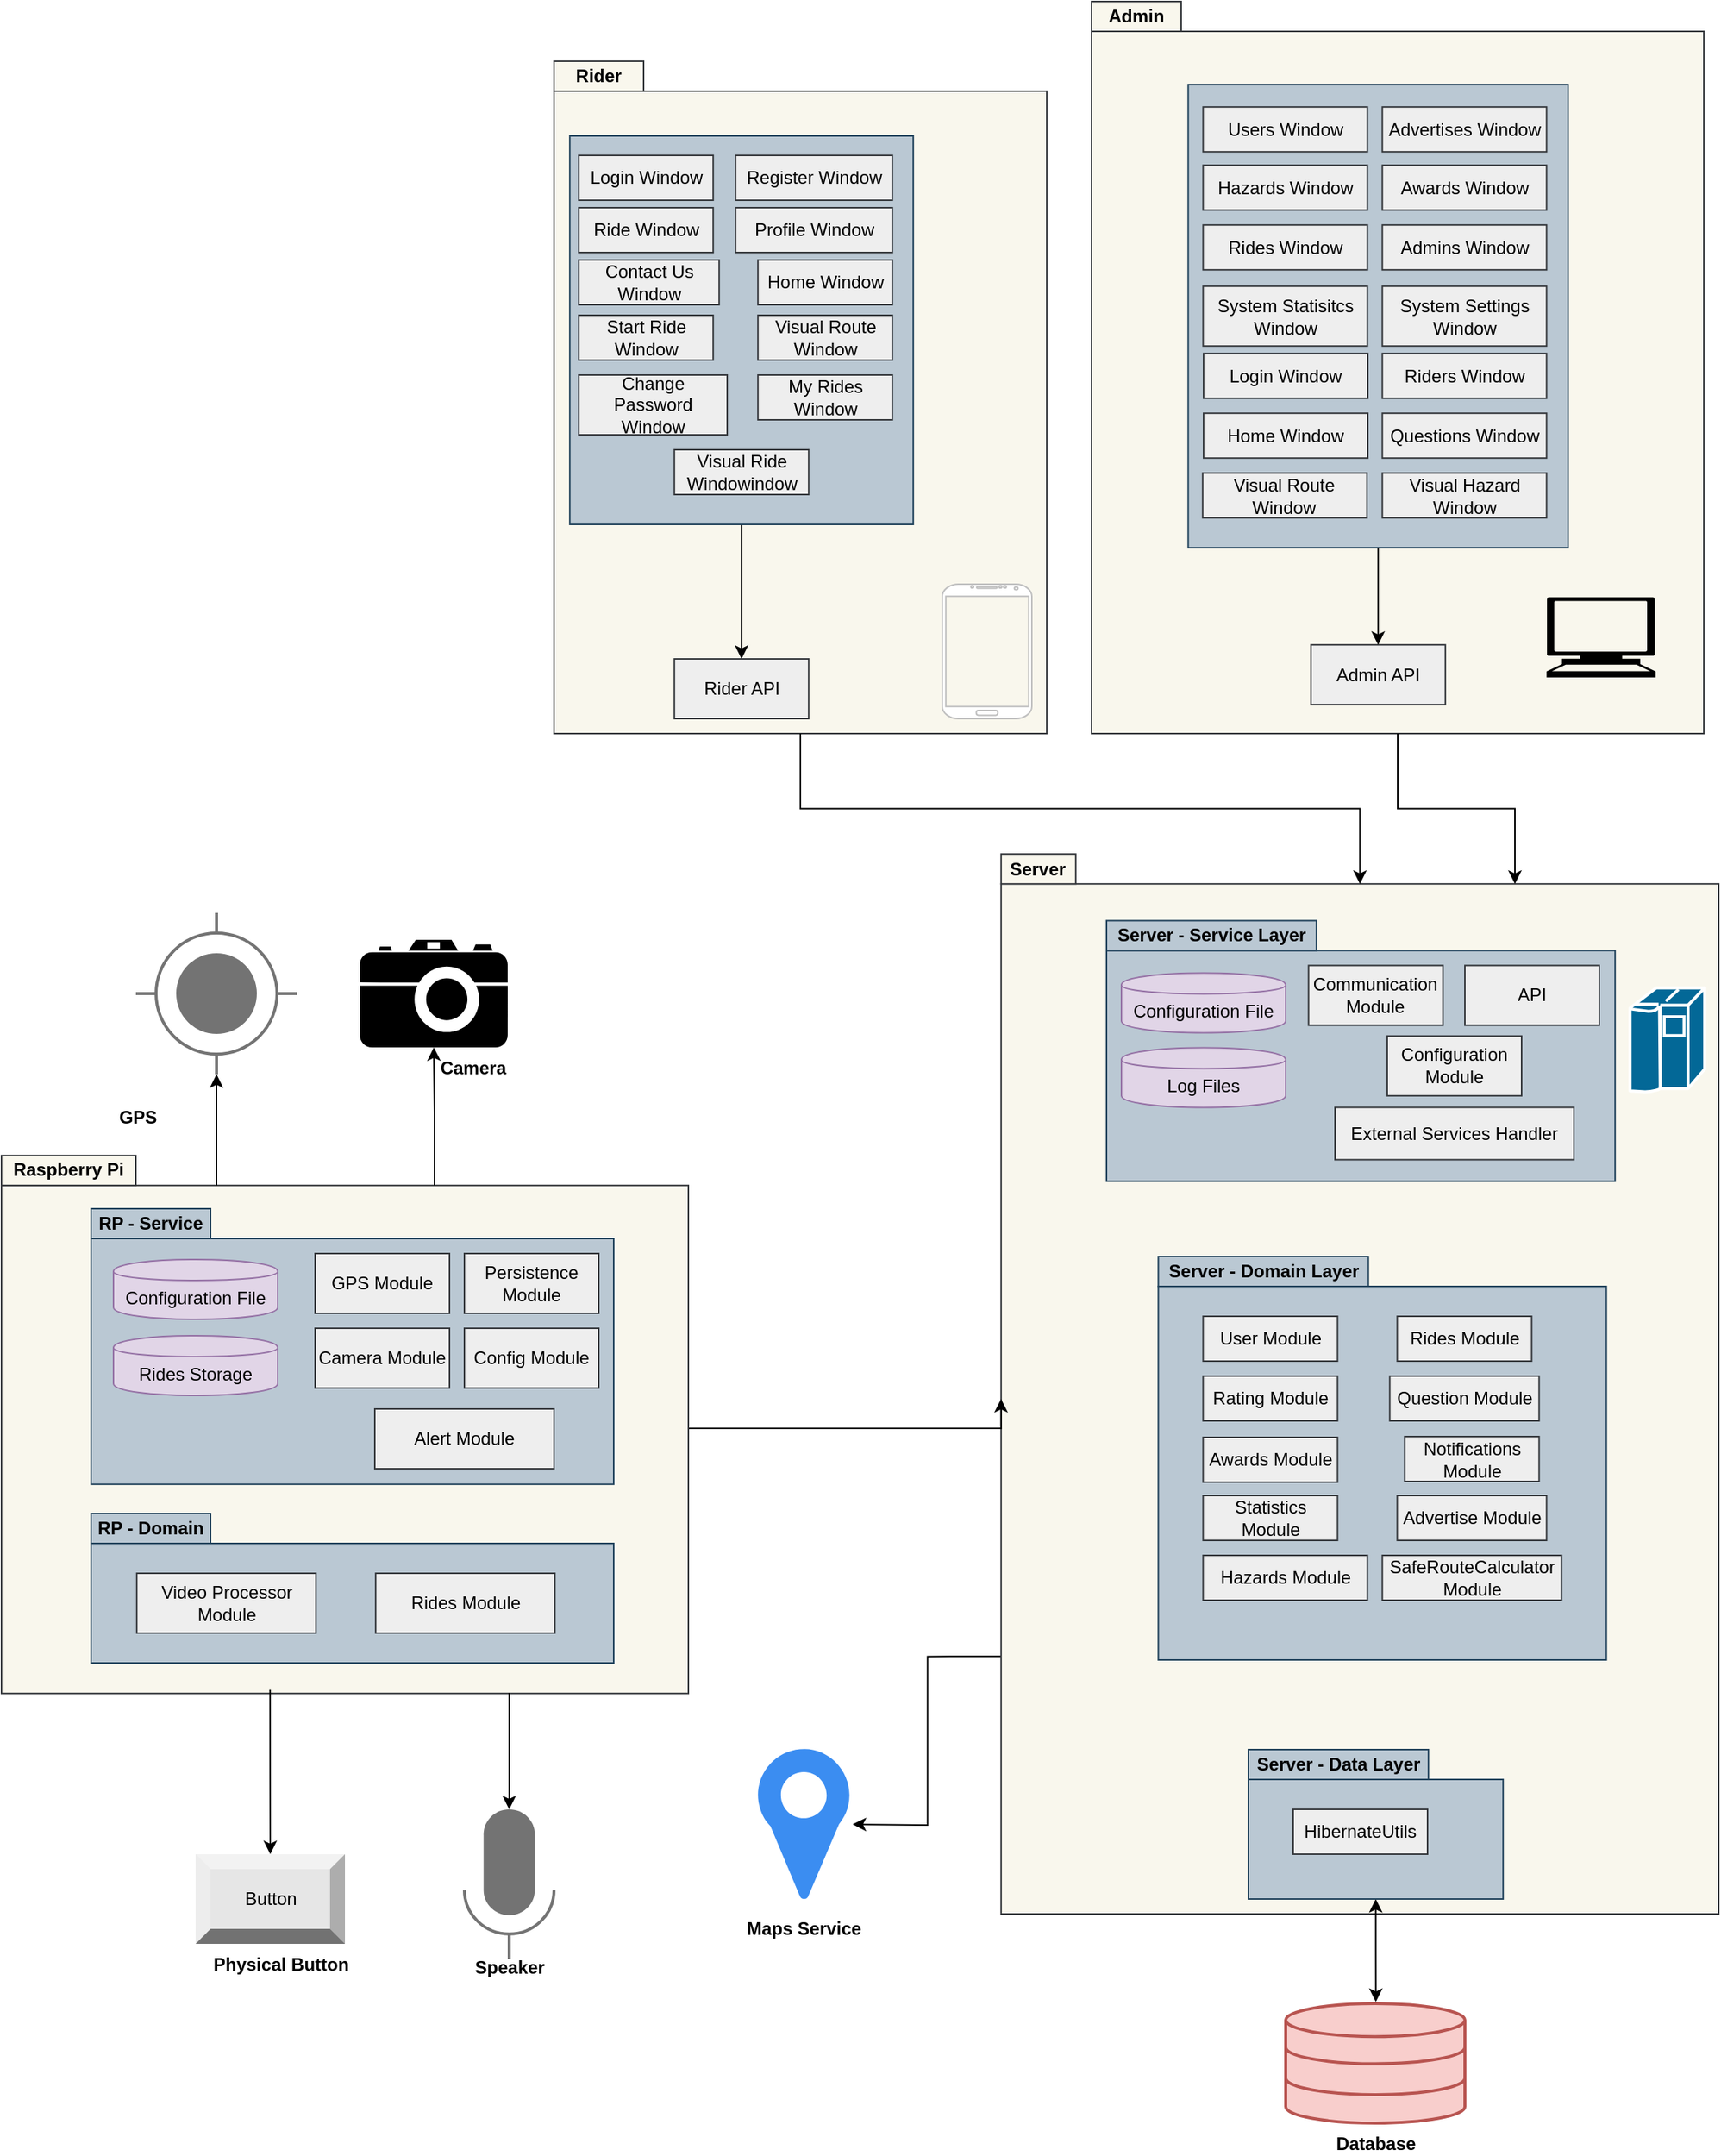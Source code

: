 <mxfile version="17.4.2" type="device" pages="3"><diagram id="cM1jF328cE8UhVFrp6jE" name="System Architecture"><mxGraphModel dx="3924" dy="2143" grid="1" gridSize="10" guides="1" tooltips="1" connect="1" arrows="1" fold="1" page="1" pageScale="1" pageWidth="1169" pageHeight="827" math="0" shadow="0"><root><mxCell id="0"/><mxCell id="1" parent="0"/><mxCell id="ozpKYDLbf2bDkr8JGpPo-1" value="" style="rounded=0;whiteSpace=wrap;html=1;fillColor=#f9f7ed;strokeColor=#36393d;" parent="1" vertex="1"><mxGeometry x="-330" y="290" width="330" height="430" as="geometry"/></mxCell><mxCell id="ozpKYDLbf2bDkr8JGpPo-2" style="edgeStyle=orthogonalEdgeStyle;rounded=0;orthogonalLoop=1;jettySize=auto;html=1;exitX=0.5;exitY=1;exitDx=0;exitDy=0;entryX=0.5;entryY=0;entryDx=0;entryDy=0;" parent="1" source="ozpKYDLbf2bDkr8JGpPo-3" target="ozpKYDLbf2bDkr8JGpPo-60" edge="1"><mxGeometry relative="1" as="geometry"/></mxCell><mxCell id="ozpKYDLbf2bDkr8JGpPo-3" value="" style="rounded=0;whiteSpace=wrap;html=1;fillColor=#bac8d3;strokeColor=#23445d;" parent="1" vertex="1"><mxGeometry x="-319.4" y="320" width="230" height="260" as="geometry"/></mxCell><mxCell id="ozpKYDLbf2bDkr8JGpPo-8" style="edgeStyle=orthogonalEdgeStyle;rounded=0;orthogonalLoop=1;jettySize=auto;html=1;exitX=0;exitY=0.75;exitDx=0;exitDy=0;" parent="1" source="ozpKYDLbf2bDkr8JGpPo-9" edge="1"><mxGeometry relative="1" as="geometry"><mxPoint x="-130" y="1450" as="targetPoint"/></mxGeometry></mxCell><mxCell id="ozpKYDLbf2bDkr8JGpPo-9" value="" style="rounded=0;whiteSpace=wrap;html=1;fillColor=#f9f7ed;strokeColor=#36393d;" parent="1" vertex="1"><mxGeometry x="-30.6" y="820.6" width="480.6" height="689.4" as="geometry"/></mxCell><mxCell id="ozpKYDLbf2bDkr8JGpPo-11" style="edgeStyle=orthogonalEdgeStyle;rounded=0;orthogonalLoop=1;jettySize=auto;html=1;exitX=0.5;exitY=1;exitDx=0;exitDy=0;" parent="1" source="ozpKYDLbf2bDkr8JGpPo-1" target="ozpKYDLbf2bDkr8JGpPo-9" edge="1"><mxGeometry relative="1" as="geometry"/></mxCell><mxCell id="6vLTRFztV9tcHlNd5V8c-54" style="edgeStyle=orthogonalEdgeStyle;rounded=0;orthogonalLoop=1;jettySize=auto;html=1;exitX=0.999;exitY=0.482;exitDx=0;exitDy=0;entryX=0;entryY=0.5;entryDx=0;entryDy=0;fontSize=12;startArrow=none;startFill=0;exitPerimeter=0;" edge="1" parent="1" source="ozpKYDLbf2bDkr8JGpPo-14" target="ozpKYDLbf2bDkr8JGpPo-9"><mxGeometry relative="1" as="geometry"><Array as="points"><mxPoint x="-240" y="1185"/></Array></mxGeometry></mxCell><mxCell id="ozpKYDLbf2bDkr8JGpPo-14" value="" style="rounded=0;whiteSpace=wrap;html=1;fillColor=#f9f7ed;strokeColor=#36393d;" parent="1" vertex="1"><mxGeometry x="-700" y="1022.4" width="460" height="340" as="geometry"/></mxCell><mxCell id="ozpKYDLbf2bDkr8JGpPo-15" value="&lt;b&gt;Rider&lt;/b&gt;" style="rounded=0;whiteSpace=wrap;html=1;fillColor=#f9f7ed;strokeColor=#36393d;container=1;" parent="1" vertex="1"><mxGeometry x="-330.0" y="270.0" width="60" height="20" as="geometry"/></mxCell><mxCell id="ozpKYDLbf2bDkr8JGpPo-17" value="&lt;b&gt;Raspberry Pi&lt;/b&gt;" style="rounded=0;whiteSpace=wrap;html=1;fillColor=#f9f7ed;strokeColor=#36393d;" parent="1" vertex="1"><mxGeometry x="-700.0" y="1002.4" width="90" height="20" as="geometry"/></mxCell><mxCell id="ozpKYDLbf2bDkr8JGpPo-18" value="&lt;b&gt;Server&lt;/b&gt;" style="rounded=0;whiteSpace=wrap;html=1;fillColor=#f9f7ed;strokeColor=#36393d;" parent="1" vertex="1"><mxGeometry x="-30.6" y="800.6" width="50" height="20" as="geometry"/></mxCell><mxCell id="ozpKYDLbf2bDkr8JGpPo-19" value="" style="rounded=0;whiteSpace=wrap;html=1;fillColor=#bac8d3;strokeColor=#23445d;" parent="1" vertex="1"><mxGeometry x="-640" y="1058" width="350" height="164.4" as="geometry"/></mxCell><mxCell id="ozpKYDLbf2bDkr8JGpPo-20" value="&lt;b&gt;RP - Service&lt;/b&gt;" style="rounded=0;whiteSpace=wrap;html=1;fillColor=#bac8d3;strokeColor=#23445d;" parent="1" vertex="1"><mxGeometry x="-640.0" y="1038.0" width="80" height="20" as="geometry"/></mxCell><mxCell id="ozpKYDLbf2bDkr8JGpPo-21" value="Persistence Module" style="rounded=0;whiteSpace=wrap;html=1;fillColor=#eeeeee;strokeColor=#36393d;" parent="1" vertex="1"><mxGeometry x="-390.0" y="1068.0" width="90" height="40" as="geometry"/></mxCell><mxCell id="ozpKYDLbf2bDkr8JGpPo-22" value="GPS Module" style="rounded=0;whiteSpace=wrap;html=1;fillColor=#eeeeee;strokeColor=#36393d;" parent="1" vertex="1"><mxGeometry x="-490.0" y="1068.0" width="90" height="40" as="geometry"/></mxCell><mxCell id="ozpKYDLbf2bDkr8JGpPo-23" value="Camera Module" style="rounded=0;whiteSpace=wrap;html=1;fillColor=#eeeeee;strokeColor=#36393d;" parent="1" vertex="1"><mxGeometry x="-490.0" y="1118.0" width="90" height="40" as="geometry"/></mxCell><mxCell id="ozpKYDLbf2bDkr8JGpPo-24" value="" style="rounded=0;whiteSpace=wrap;html=1;fillColor=#bac8d3;strokeColor=#23445d;" parent="1" vertex="1"><mxGeometry x="-640.0" y="1262.0" width="350" height="80" as="geometry"/></mxCell><mxCell id="ozpKYDLbf2bDkr8JGpPo-25" value="&lt;b&gt;RP - Domain&lt;/b&gt;" style="rounded=0;whiteSpace=wrap;html=1;fillColor=#bac8d3;strokeColor=#23445d;" parent="1" vertex="1"><mxGeometry x="-640.0" y="1242.0" width="80" height="20" as="geometry"/></mxCell><mxCell id="ozpKYDLbf2bDkr8JGpPo-28" value="Alert Module" style="rounded=0;whiteSpace=wrap;html=1;fillColor=#eeeeee;strokeColor=#36393d;" parent="1" vertex="1"><mxGeometry x="-450.0" y="1172.0" width="120" height="40" as="geometry"/></mxCell><mxCell id="ozpKYDLbf2bDkr8JGpPo-29" value="Configuration File" style="shape=cylinder;whiteSpace=wrap;html=1;boundedLbl=1;backgroundOutline=1;fillColor=#e1d5e7;strokeColor=#9673a6;" parent="1" vertex="1"><mxGeometry x="-625.0" y="1072.0" width="110" height="40" as="geometry"/></mxCell><mxCell id="ozpKYDLbf2bDkr8JGpPo-30" value="" style="rounded=0;whiteSpace=wrap;html=1;fillColor=#bac8d3;strokeColor=#23445d;" parent="1" vertex="1"><mxGeometry x="40" y="865.2" width="340.6" height="154.4" as="geometry"/></mxCell><mxCell id="ozpKYDLbf2bDkr8JGpPo-31" value="&lt;b&gt;Server - Service Layer&lt;/b&gt;" style="rounded=0;whiteSpace=wrap;html=1;fillColor=#bac8d3;strokeColor=#23445d;" parent="1" vertex="1"><mxGeometry x="40" y="845.2" width="140.6" height="20" as="geometry"/></mxCell><mxCell id="ozpKYDLbf2bDkr8JGpPo-32" value="Configuration File" style="shape=cylinder;whiteSpace=wrap;html=1;boundedLbl=1;backgroundOutline=1;fillColor=#e1d5e7;strokeColor=#9673a6;" parent="1" vertex="1"><mxGeometry x="50.0" y="880.2" width="110" height="40" as="geometry"/></mxCell><mxCell id="ozpKYDLbf2bDkr8JGpPo-33" value="Communication Module" style="rounded=0;whiteSpace=wrap;html=1;fillColor=#eeeeee;strokeColor=#36393d;" parent="1" vertex="1"><mxGeometry x="175.3" y="875.2" width="90" height="40" as="geometry"/></mxCell><mxCell id="ozpKYDLbf2bDkr8JGpPo-34" value="API" style="rounded=0;whiteSpace=wrap;html=1;fillColor=#eeeeee;strokeColor=#36393d;" parent="1" vertex="1"><mxGeometry x="280.0" y="875.2" width="90" height="40" as="geometry"/></mxCell><mxCell id="ozpKYDLbf2bDkr8JGpPo-35" value="External Services Handler" style="rounded=0;whiteSpace=wrap;html=1;fillColor=#eeeeee;strokeColor=#36393d;" parent="1" vertex="1"><mxGeometry x="193.0" y="970.2" width="160" height="35" as="geometry"/></mxCell><mxCell id="ozpKYDLbf2bDkr8JGpPo-36" value="" style="rounded=0;whiteSpace=wrap;html=1;fillColor=#bac8d3;strokeColor=#23445d;" parent="1" vertex="1"><mxGeometry x="74.7" y="1090" width="300" height="250" as="geometry"/></mxCell><mxCell id="ozpKYDLbf2bDkr8JGpPo-37" value="&lt;b&gt;Server - Domain Layer&lt;/b&gt;" style="rounded=0;whiteSpace=wrap;html=1;fillColor=#bac8d3;strokeColor=#23445d;" parent="1" vertex="1"><mxGeometry x="74.7" y="1070" width="140.6" height="20" as="geometry"/></mxCell><mxCell id="ozpKYDLbf2bDkr8JGpPo-38" value="Log Files" style="shape=cylinder;whiteSpace=wrap;html=1;boundedLbl=1;backgroundOutline=1;fillColor=#e1d5e7;strokeColor=#9673a6;" parent="1" vertex="1"><mxGeometry x="50.0" y="930.2" width="110" height="40" as="geometry"/></mxCell><mxCell id="ozpKYDLbf2bDkr8JGpPo-39" value="User Module" style="rounded=0;whiteSpace=wrap;html=1;fillColor=#eeeeee;strokeColor=#36393d;" parent="1" vertex="1"><mxGeometry x="104.7" y="1110.0" width="90" height="30" as="geometry"/></mxCell><mxCell id="ozpKYDLbf2bDkr8JGpPo-40" value="Rides Module" style="rounded=0;whiteSpace=wrap;html=1;fillColor=#eeeeee;strokeColor=#36393d;" parent="1" vertex="1"><mxGeometry x="234.7" y="1110.0" width="90" height="30" as="geometry"/></mxCell><mxCell id="ozpKYDLbf2bDkr8JGpPo-41" value="Hazards Module" style="rounded=0;whiteSpace=wrap;html=1;fillColor=#eeeeee;strokeColor=#36393d;" parent="1" vertex="1"><mxGeometry x="104.7" y="1270.0" width="110" height="30" as="geometry"/></mxCell><mxCell id="ozpKYDLbf2bDkr8JGpPo-43" value="Question Module" style="rounded=0;whiteSpace=wrap;html=1;fillColor=#eeeeee;strokeColor=#36393d;" parent="1" vertex="1"><mxGeometry x="229.7" y="1150.0" width="100" height="30" as="geometry"/></mxCell><mxCell id="ozpKYDLbf2bDkr8JGpPo-44" value="Advertise Module" style="rounded=0;whiteSpace=wrap;html=1;fillColor=#eeeeee;strokeColor=#36393d;" parent="1" vertex="1"><mxGeometry x="234.7" y="1230.0" width="100" height="30" as="geometry"/></mxCell><mxCell id="ozpKYDLbf2bDkr8JGpPo-54" value="Login Window" style="rounded=0;whiteSpace=wrap;html=1;fillColor=#eeeeee;strokeColor=#36393d;" parent="1" vertex="1"><mxGeometry x="-313.4" y="333.0" width="90" height="30" as="geometry"/></mxCell><mxCell id="ozpKYDLbf2bDkr8JGpPo-55" value="Register Window" style="rounded=0;whiteSpace=wrap;html=1;fillColor=#eeeeee;strokeColor=#36393d;" parent="1" vertex="1"><mxGeometry x="-208.4" y="333.0" width="105" height="30" as="geometry"/></mxCell><mxCell id="ozpKYDLbf2bDkr8JGpPo-56" value="Profile Window" style="rounded=0;whiteSpace=wrap;html=1;fillColor=#eeeeee;strokeColor=#36393d;" parent="1" vertex="1"><mxGeometry x="-208.4" y="368.0" width="105" height="30" as="geometry"/></mxCell><mxCell id="ozpKYDLbf2bDkr8JGpPo-57" value="Ride Window" style="rounded=0;whiteSpace=wrap;html=1;fillColor=#eeeeee;strokeColor=#36393d;" parent="1" vertex="1"><mxGeometry x="-313.4" y="368.0" width="90" height="30" as="geometry"/></mxCell><mxCell id="ozpKYDLbf2bDkr8JGpPo-58" value="Contact Us Window" style="rounded=0;whiteSpace=wrap;html=1;fillColor=#eeeeee;strokeColor=#36393d;" parent="1" vertex="1"><mxGeometry x="-313.4" y="403" width="94" height="30" as="geometry"/></mxCell><mxCell id="ozpKYDLbf2bDkr8JGpPo-60" value="Rider API" style="rounded=0;whiteSpace=wrap;html=1;fillColor=#eeeeee;strokeColor=#36393d;" parent="1" vertex="1"><mxGeometry x="-249.4" y="670.0" width="90" height="40" as="geometry"/></mxCell><mxCell id="ozpKYDLbf2bDkr8JGpPo-63" style="edgeStyle=orthogonalEdgeStyle;rounded=0;orthogonalLoop=1;jettySize=auto;html=1;entryX=0.5;entryY=1;entryDx=0;entryDy=0;entryPerimeter=0;" parent="1" target="ozpKYDLbf2bDkr8JGpPo-71" edge="1"><mxGeometry relative="1" as="geometry"><mxPoint x="-410" y="1022.4" as="sourcePoint"/><mxPoint x="-550.0" y="952.4" as="targetPoint"/><Array as="points"><mxPoint x="-410" y="1022.4"/><mxPoint x="-410" y="976.4"/><mxPoint x="-410" y="976.4"/></Array></mxGeometry></mxCell><mxCell id="ozpKYDLbf2bDkr8JGpPo-66" value="" style="verticalLabelPosition=bottom;verticalAlign=top;html=1;shadow=0;dashed=0;strokeWidth=1;shape=mxgraph.android.phone2;strokeColor=#c0c0c0;" parent="1" vertex="1"><mxGeometry x="-70" y="620" width="60" height="90" as="geometry"/></mxCell><mxCell id="ozpKYDLbf2bDkr8JGpPo-70" value="" style="shape=mxgraph.cisco.computers_and_peripherals.ibm_mainframe;html=1;dashed=0;fillColor=#036897;strokeColor=#ffffff;strokeWidth=2;verticalLabelPosition=bottom;verticalAlign=top" parent="1" vertex="1"><mxGeometry x="390.6" y="890.2" width="50" height="70" as="geometry"/></mxCell><mxCell id="ozpKYDLbf2bDkr8JGpPo-71" value="&lt;b&gt;Camera&lt;/b&gt;" style="shape=mxgraph.signs.tech.camera_2;html=1;fillColor=#000000;strokeColor=none;verticalLabelPosition=bottom;verticalAlign=top;align=right;" parent="1" vertex="1"><mxGeometry x="-460" y="858.0" width="99" height="72" as="geometry"/></mxCell><mxCell id="ozpKYDLbf2bDkr8JGpPo-72" value="&lt;b&gt;Database&lt;/b&gt;" style="html=1;verticalLabelPosition=bottom;align=center;labelBackgroundColor=#ffffff;verticalAlign=top;strokeWidth=2;strokeColor=#b85450;shadow=0;dashed=0;shape=mxgraph.ios7.icons.data;fillColor=#f8cecc;" parent="1" vertex="1"><mxGeometry x="160" y="1570" width="120" height="80" as="geometry"/></mxCell><mxCell id="6vLTRFztV9tcHlNd5V8c-6" style="edgeStyle=orthogonalEdgeStyle;rounded=0;orthogonalLoop=1;jettySize=auto;html=1;entryX=0.503;entryY=-0.014;entryDx=0;entryDy=0;entryPerimeter=0;startArrow=classic;startFill=1;" edge="1" parent="1" source="6vLTRFztV9tcHlNd5V8c-2" target="ozpKYDLbf2bDkr8JGpPo-72"><mxGeometry relative="1" as="geometry"><mxPoint x="299.7" y="1510" as="targetPoint"/></mxGeometry></mxCell><mxCell id="6vLTRFztV9tcHlNd5V8c-2" value="" style="rounded=0;whiteSpace=wrap;html=1;fillColor=#bac8d3;strokeColor=#23445d;" vertex="1" parent="1"><mxGeometry x="135.0" y="1420" width="170.6" height="80" as="geometry"/></mxCell><mxCell id="6vLTRFztV9tcHlNd5V8c-3" value="&lt;b&gt;Server - Data Layer&lt;/b&gt;" style="rounded=0;whiteSpace=wrap;html=1;fillColor=#bac8d3;strokeColor=#23445d;" vertex="1" parent="1"><mxGeometry x="135.0" y="1400" width="120.6" height="20" as="geometry"/></mxCell><mxCell id="6vLTRFztV9tcHlNd5V8c-4" value="HibernateUtils" style="rounded=0;whiteSpace=wrap;html=1;fillColor=#eeeeee;strokeColor=#36393d;" vertex="1" parent="1"><mxGeometry x="165.0" y="1440.0" width="90" height="30" as="geometry"/></mxCell><mxCell id="6vLTRFztV9tcHlNd5V8c-8" value="&lt;span&gt;Rating Module&lt;/span&gt;" style="rounded=0;whiteSpace=wrap;html=1;fillColor=#eeeeee;strokeColor=#36393d;" vertex="1" parent="1"><mxGeometry x="104.7" y="1150.0" width="90" height="30" as="geometry"/></mxCell><mxCell id="6vLTRFztV9tcHlNd5V8c-10" value="&lt;span&gt;Awards Module&lt;/span&gt;" style="rounded=0;whiteSpace=wrap;html=1;fillColor=#eeeeee;strokeColor=#36393d;" vertex="1" parent="1"><mxGeometry x="104.7" y="1191.0" width="90" height="30" as="geometry"/></mxCell><mxCell id="6vLTRFztV9tcHlNd5V8c-11" value="&lt;span&gt;Notifications Module&lt;/span&gt;" style="rounded=0;whiteSpace=wrap;html=1;fillColor=#eeeeee;strokeColor=#36393d;" vertex="1" parent="1"><mxGeometry x="239.7" y="1190.5" width="90" height="30" as="geometry"/></mxCell><mxCell id="6vLTRFztV9tcHlNd5V8c-12" value="&lt;span&gt;Statistics Module&lt;/span&gt;" style="rounded=0;whiteSpace=wrap;html=1;fillColor=#eeeeee;strokeColor=#36393d;" vertex="1" parent="1"><mxGeometry x="104.7" y="1230.0" width="90" height="30" as="geometry"/></mxCell><mxCell id="6vLTRFztV9tcHlNd5V8c-13" value="&lt;span&gt;SafeRouteCalculator Module&lt;/span&gt;" style="rounded=0;whiteSpace=wrap;html=1;fillColor=#eeeeee;strokeColor=#36393d;" vertex="1" parent="1"><mxGeometry x="224.7" y="1270" width="120" height="30" as="geometry"/></mxCell><mxCell id="6vLTRFztV9tcHlNd5V8c-16" value="Rides Storage" style="shape=cylinder;whiteSpace=wrap;html=1;boundedLbl=1;backgroundOutline=1;fillColor=#e1d5e7;strokeColor=#9673a6;" vertex="1" parent="1"><mxGeometry x="-625.0" y="1123.0" width="110" height="40" as="geometry"/></mxCell><mxCell id="6vLTRFztV9tcHlNd5V8c-17" value="Config Module" style="rounded=0;whiteSpace=wrap;html=1;fillColor=#eeeeee;strokeColor=#36393d;" vertex="1" parent="1"><mxGeometry x="-390.0" y="1118.0" width="90" height="40" as="geometry"/></mxCell><mxCell id="6vLTRFztV9tcHlNd5V8c-19" value="&lt;span&gt;Video Processor Module&lt;/span&gt;" style="rounded=0;whiteSpace=wrap;html=1;fillColor=#eeeeee;strokeColor=#36393d;" vertex="1" parent="1"><mxGeometry x="-609.4" y="1282.0" width="120" height="40" as="geometry"/></mxCell><mxCell id="6vLTRFztV9tcHlNd5V8c-20" value="Configuration Module" style="rounded=0;whiteSpace=wrap;html=1;fillColor=#eeeeee;strokeColor=#36393d;" vertex="1" parent="1"><mxGeometry x="228.0" y="922.4" width="90" height="40" as="geometry"/></mxCell><mxCell id="6vLTRFztV9tcHlNd5V8c-22" value="&lt;span&gt;Rides Module&lt;/span&gt;" style="rounded=0;whiteSpace=wrap;html=1;fillColor=#eeeeee;strokeColor=#36393d;" vertex="1" parent="1"><mxGeometry x="-449.4" y="1282.0" width="120" height="40" as="geometry"/></mxCell><mxCell id="6vLTRFztV9tcHlNd5V8c-26" style="edgeStyle=orthogonalEdgeStyle;rounded=0;orthogonalLoop=1;jettySize=auto;html=1;" edge="1" parent="1" target="6vLTRFztV9tcHlNd5V8c-24"><mxGeometry relative="1" as="geometry"><mxPoint x="-556" y="1022.4" as="sourcePoint"/><Array as="points"><mxPoint x="-556" y="1022.4"/></Array></mxGeometry></mxCell><mxCell id="6vLTRFztV9tcHlNd5V8c-24" value="" style="dashed=0;aspect=fixed;verticalLabelPosition=bottom;verticalAlign=top;align=center;shape=mxgraph.gmdl.gps;strokeColor=#737373;fillColor=#737373;shadow=0;strokeWidth=2;sketch=0;" vertex="1" parent="1"><mxGeometry x="-610" y="840.0" width="108" height="108" as="geometry"/></mxCell><mxCell id="6vLTRFztV9tcHlNd5V8c-27" value="&lt;b&gt;GPS&lt;/b&gt;" style="text;html=1;align=center;verticalAlign=middle;resizable=0;points=[];autosize=1;strokeColor=none;fillColor=none;" vertex="1" parent="1"><mxGeometry x="-629.4" y="967.4" width="40" height="20" as="geometry"/></mxCell><mxCell id="6vLTRFztV9tcHlNd5V8c-32" style="edgeStyle=orthogonalEdgeStyle;rounded=0;orthogonalLoop=1;jettySize=auto;html=1;exitX=0.391;exitY=0.993;exitDx=0;exitDy=0;exitPerimeter=0;" edge="1" parent="1" source="ozpKYDLbf2bDkr8JGpPo-14" target="6vLTRFztV9tcHlNd5V8c-28"><mxGeometry relative="1" as="geometry"><mxPoint x="-540" y="1410" as="sourcePoint"/><Array as="points"/></mxGeometry></mxCell><mxCell id="6vLTRFztV9tcHlNd5V8c-28" value="Button" style="labelPosition=center;verticalLabelPosition=middle;align=center;html=1;shape=mxgraph.basic.shaded_button;dx=10;fillColor=#E6E6E6;strokeColor=none;" vertex="1" parent="1"><mxGeometry x="-570" y="1470" width="100" height="60" as="geometry"/></mxCell><mxCell id="6vLTRFztV9tcHlNd5V8c-31" style="edgeStyle=orthogonalEdgeStyle;rounded=0;orthogonalLoop=1;jettySize=auto;html=1;" edge="1" parent="1" target="6vLTRFztV9tcHlNd5V8c-30"><mxGeometry relative="1" as="geometry"><mxPoint x="-360" y="1362" as="sourcePoint"/><Array as="points"><mxPoint x="-360" y="1362"/><mxPoint x="-360" y="1520"/></Array></mxGeometry></mxCell><mxCell id="6vLTRFztV9tcHlNd5V8c-33" value="&lt;b&gt;&lt;font style=&quot;font-size: 12px&quot;&gt;Speaker&lt;/font&gt;&lt;/b&gt;" style="edgeLabel;html=1;align=center;verticalAlign=middle;resizable=0;points=[];" vertex="1" connectable="0" parent="6vLTRFztV9tcHlNd5V8c-31"><mxGeometry x="-0.298" y="2" relative="1" as="geometry"><mxPoint x="-2" y="156" as="offset"/></mxGeometry></mxCell><mxCell id="6vLTRFztV9tcHlNd5V8c-30" value="" style="dashed=0;aspect=fixed;verticalLabelPosition=bottom;verticalAlign=top;align=center;shape=mxgraph.gmdl.voice;strokeColor=#737373;fillColor=#737373;shadow=0;strokeWidth=2;sketch=0;" vertex="1" parent="1"><mxGeometry x="-390" y="1440" width="60" height="100" as="geometry"/></mxCell><mxCell id="6vLTRFztV9tcHlNd5V8c-34" value="&lt;b style=&quot;color: rgb(0 , 0 , 0) ; font-family: &amp;#34;helvetica&amp;#34; ; font-size: 11px ; font-style: normal ; letter-spacing: normal ; text-align: center ; text-indent: 0px ; text-transform: none ; word-spacing: 0px&quot;&gt;&lt;font style=&quot;font-size: 12px&quot;&gt;Physical Button&lt;/font&gt;&lt;/b&gt;" style="text;whiteSpace=wrap;html=1;fontSize=12;" vertex="1" parent="1"><mxGeometry x="-560" y="1530" width="100" height="30" as="geometry"/></mxCell><mxCell id="6vLTRFztV9tcHlNd5V8c-35" value="" style="sketch=0;html=1;aspect=fixed;strokeColor=none;shadow=0;align=center;verticalAlign=top;fillColor=#3B8DF1;shape=mxgraph.gcp2.maps_api;fontSize=12;" vertex="1" parent="1"><mxGeometry x="-193.4" y="1399.6" width="61.24" height="100.4" as="geometry"/></mxCell><mxCell id="6vLTRFztV9tcHlNd5V8c-36" value="&lt;span&gt;&lt;b&gt;Maps Service&lt;/b&gt;&lt;/span&gt;" style="text;html=1;align=center;verticalAlign=middle;resizable=0;points=[];autosize=1;strokeColor=none;fillColor=none;fontSize=12;" vertex="1" parent="1"><mxGeometry x="-208.4" y="1510" width="90" height="20" as="geometry"/></mxCell><mxCell id="6vLTRFztV9tcHlNd5V8c-45" value="" style="group" vertex="1" connectable="0" parent="1"><mxGeometry x="30" y="230.0" width="410" height="490.0" as="geometry"/></mxCell><mxCell id="ozpKYDLbf2bDkr8JGpPo-4" value="" style="rounded=0;whiteSpace=wrap;html=1;fillColor=#f9f7ed;strokeColor=#36393d;" parent="6vLTRFztV9tcHlNd5V8c-45" vertex="1"><mxGeometry y="20.0" width="410" height="470" as="geometry"/></mxCell><mxCell id="ozpKYDLbf2bDkr8JGpPo-16" value="&lt;b&gt;Admin&lt;/b&gt;" style="rounded=0;whiteSpace=wrap;html=1;fillColor=#f9f7ed;strokeColor=#36393d;" parent="6vLTRFztV9tcHlNd5V8c-45" vertex="1"><mxGeometry x="0.0" width="60" height="20" as="geometry"/></mxCell><mxCell id="ozpKYDLbf2bDkr8JGpPo-6" value="" style="rounded=0;whiteSpace=wrap;html=1;fillColor=#bac8d3;strokeColor=#23445d;" parent="6vLTRFztV9tcHlNd5V8c-45" vertex="1"><mxGeometry x="64.7" y="55.6" width="254.4" height="310" as="geometry"/></mxCell><mxCell id="ozpKYDLbf2bDkr8JGpPo-10" value="&lt;font color=&quot;#f5f5f5&quot;&gt;.&lt;/font&gt;" style="text;html=1;align=center;verticalAlign=middle;resizable=0;points=[];autosize=1;strokeColor=none;fillColor=none;" parent="6vLTRFztV9tcHlNd5V8c-45" vertex="1"><mxGeometry x="272.4" y="315.6" width="20" height="20" as="geometry"/></mxCell><mxCell id="ozpKYDLbf2bDkr8JGpPo-45" value="Admin API" style="rounded=0;whiteSpace=wrap;html=1;fillColor=#eeeeee;strokeColor=#36393d;" parent="6vLTRFztV9tcHlNd5V8c-45" vertex="1"><mxGeometry x="146.9" y="430.6" width="90" height="40" as="geometry"/></mxCell><mxCell id="ozpKYDLbf2bDkr8JGpPo-5" style="edgeStyle=orthogonalEdgeStyle;rounded=0;orthogonalLoop=1;jettySize=auto;html=1;exitX=0.5;exitY=1;exitDx=0;exitDy=0;entryX=0.5;entryY=0;entryDx=0;entryDy=0;" parent="6vLTRFztV9tcHlNd5V8c-45" source="ozpKYDLbf2bDkr8JGpPo-6" target="ozpKYDLbf2bDkr8JGpPo-45" edge="1"><mxGeometry relative="1" as="geometry"/></mxCell><mxCell id="ozpKYDLbf2bDkr8JGpPo-46" value="Users Window" style="rounded=0;whiteSpace=wrap;html=1;fillColor=#eeeeee;strokeColor=#36393d;" parent="6vLTRFztV9tcHlNd5V8c-45" vertex="1"><mxGeometry x="74.7" y="70.6" width="110" height="30" as="geometry"/></mxCell><mxCell id="ozpKYDLbf2bDkr8JGpPo-47" value="System Settings Window" style="rounded=0;whiteSpace=wrap;html=1;fillColor=#eeeeee;strokeColor=#36393d;" parent="6vLTRFztV9tcHlNd5V8c-45" vertex="1"><mxGeometry x="194.7" y="190.6" width="110" height="40" as="geometry"/></mxCell><mxCell id="ozpKYDLbf2bDkr8JGpPo-48" value="Hazards Window" style="rounded=0;whiteSpace=wrap;html=1;fillColor=#eeeeee;strokeColor=#36393d;" parent="6vLTRFztV9tcHlNd5V8c-45" vertex="1"><mxGeometry x="74.7" y="109.6" width="110" height="30" as="geometry"/></mxCell><mxCell id="ozpKYDLbf2bDkr8JGpPo-49" value="Awards Window" style="rounded=0;whiteSpace=wrap;html=1;fillColor=#eeeeee;strokeColor=#36393d;" parent="6vLTRFztV9tcHlNd5V8c-45" vertex="1"><mxGeometry x="194.7" y="109.6" width="110" height="30" as="geometry"/></mxCell><mxCell id="ozpKYDLbf2bDkr8JGpPo-50" value="Rides Window" style="rounded=0;whiteSpace=wrap;html=1;fillColor=#eeeeee;strokeColor=#36393d;" parent="6vLTRFztV9tcHlNd5V8c-45" vertex="1"><mxGeometry x="74.7" y="149.6" width="110" height="30" as="geometry"/></mxCell><mxCell id="ozpKYDLbf2bDkr8JGpPo-51" value="Admins Window" style="rounded=0;whiteSpace=wrap;html=1;fillColor=#eeeeee;strokeColor=#36393d;" parent="6vLTRFztV9tcHlNd5V8c-45" vertex="1"><mxGeometry x="194.7" y="149.6" width="110" height="30" as="geometry"/></mxCell><mxCell id="ozpKYDLbf2bDkr8JGpPo-52" value="Advertises Window" style="rounded=0;whiteSpace=wrap;html=1;fillColor=#eeeeee;strokeColor=#36393d;" parent="6vLTRFztV9tcHlNd5V8c-45" vertex="1"><mxGeometry x="194.7" y="70.6" width="110" height="30" as="geometry"/></mxCell><mxCell id="ozpKYDLbf2bDkr8JGpPo-53" value="System Statisitcs Window" style="rounded=0;whiteSpace=wrap;html=1;fillColor=#eeeeee;strokeColor=#36393d;" parent="6vLTRFztV9tcHlNd5V8c-45" vertex="1"><mxGeometry x="74.7" y="190.6" width="110" height="40" as="geometry"/></mxCell><mxCell id="ozpKYDLbf2bDkr8JGpPo-65" value="" style="shape=mxgraph.signs.tech.computer;html=1;fillColor=#000000;strokeColor=none;verticalLabelPosition=bottom;verticalAlign=top;align=center;" parent="6vLTRFztV9tcHlNd5V8c-45" vertex="1"><mxGeometry x="304.7" y="398.8" width="73" height="53.6" as="geometry"/></mxCell><mxCell id="6vLTRFztV9tcHlNd5V8c-37" value="Login Window" style="rounded=0;whiteSpace=wrap;html=1;fillColor=#eeeeee;strokeColor=#36393d;" vertex="1" parent="6vLTRFztV9tcHlNd5V8c-45"><mxGeometry x="75.0" y="235.6" width="110" height="30" as="geometry"/></mxCell><mxCell id="6vLTRFztV9tcHlNd5V8c-38" value="Home Window" style="rounded=0;whiteSpace=wrap;html=1;fillColor=#eeeeee;strokeColor=#36393d;" vertex="1" parent="6vLTRFztV9tcHlNd5V8c-45"><mxGeometry x="75.0" y="275.6" width="110" height="30" as="geometry"/></mxCell><mxCell id="6vLTRFztV9tcHlNd5V8c-39" value="Riders Window" style="rounded=0;whiteSpace=wrap;html=1;fillColor=#eeeeee;strokeColor=#36393d;" vertex="1" parent="6vLTRFztV9tcHlNd5V8c-45"><mxGeometry x="194.7" y="235.6" width="110" height="30" as="geometry"/></mxCell><mxCell id="6vLTRFztV9tcHlNd5V8c-40" value="Questions Window" style="rounded=0;whiteSpace=wrap;html=1;fillColor=#eeeeee;strokeColor=#36393d;" vertex="1" parent="6vLTRFztV9tcHlNd5V8c-45"><mxGeometry x="194.7" y="275.6" width="110" height="30" as="geometry"/></mxCell><mxCell id="6vLTRFztV9tcHlNd5V8c-41" value="Visual Route Window" style="rounded=0;whiteSpace=wrap;html=1;fillColor=#eeeeee;strokeColor=#36393d;" vertex="1" parent="6vLTRFztV9tcHlNd5V8c-45"><mxGeometry x="74.4" y="315.6" width="110" height="30" as="geometry"/></mxCell><mxCell id="6vLTRFztV9tcHlNd5V8c-42" value="Visual Hazard Window" style="rounded=0;whiteSpace=wrap;html=1;fillColor=#eeeeee;strokeColor=#36393d;" vertex="1" parent="6vLTRFztV9tcHlNd5V8c-45"><mxGeometry x="194.7" y="315.6" width="110" height="30" as="geometry"/></mxCell><mxCell id="6vLTRFztV9tcHlNd5V8c-46" style="edgeStyle=orthogonalEdgeStyle;rounded=0;orthogonalLoop=1;jettySize=auto;html=1;fontSize=12;entryX=0.716;entryY=0;entryDx=0;entryDy=0;entryPerimeter=0;" edge="1" parent="1" source="ozpKYDLbf2bDkr8JGpPo-4" target="ozpKYDLbf2bDkr8JGpPo-9"><mxGeometry relative="1" as="geometry"><mxPoint x="340" y="821" as="targetPoint"/><Array as="points"/></mxGeometry></mxCell><mxCell id="6vLTRFztV9tcHlNd5V8c-47" value="Home Window" style="rounded=0;whiteSpace=wrap;html=1;fillColor=#eeeeee;strokeColor=#36393d;" vertex="1" parent="1"><mxGeometry x="-193.4" y="403.0" width="90" height="30" as="geometry"/></mxCell><mxCell id="6vLTRFztV9tcHlNd5V8c-48" value="Start Ride Window" style="rounded=0;whiteSpace=wrap;html=1;fillColor=#eeeeee;strokeColor=#36393d;" vertex="1" parent="1"><mxGeometry x="-313.4" y="440.0" width="90" height="30" as="geometry"/></mxCell><mxCell id="6vLTRFztV9tcHlNd5V8c-49" value="Visual Route Window" style="rounded=0;whiteSpace=wrap;html=1;fillColor=#eeeeee;strokeColor=#36393d;" vertex="1" parent="1"><mxGeometry x="-193.4" y="440.0" width="90" height="30" as="geometry"/></mxCell><mxCell id="6vLTRFztV9tcHlNd5V8c-50" value="Change Password Window" style="rounded=0;whiteSpace=wrap;html=1;fillColor=#eeeeee;strokeColor=#36393d;" vertex="1" parent="1"><mxGeometry x="-313.4" y="480" width="99.4" height="40" as="geometry"/></mxCell><mxCell id="6vLTRFztV9tcHlNd5V8c-51" value="My Rides Window" style="rounded=0;whiteSpace=wrap;html=1;fillColor=#eeeeee;strokeColor=#36393d;" vertex="1" parent="1"><mxGeometry x="-193.4" y="480.0" width="90" height="30" as="geometry"/></mxCell><mxCell id="6vLTRFztV9tcHlNd5V8c-52" value="Visual Ride Windowindow" style="rounded=0;whiteSpace=wrap;html=1;fillColor=#eeeeee;strokeColor=#36393d;" vertex="1" parent="1"><mxGeometry x="-249.4" y="530.0" width="90" height="30" as="geometry"/></mxCell></root></mxGraphModel></diagram><diagram name="white diagram" id="oWpSYmmHmsxvGaDDO1TZ"><mxGraphModel dx="2802" dy="1957" grid="1" gridSize="10" guides="1" tooltips="1" connect="1" arrows="1" fold="1" page="1" pageScale="1" pageWidth="850" pageHeight="1100" math="0" shadow="0"><root><mxCell id="0"/><mxCell id="1" parent="0"/><mxCell id="pfWB-yZcVD94KkoCfdN9-8" style="edgeStyle=orthogonalEdgeStyle;rounded=0;orthogonalLoop=1;jettySize=auto;html=1;exitX=0.5;exitY=1;exitDx=0;exitDy=0;entryX=0.5;entryY=0;entryDx=0;entryDy=0;startArrow=none;startFill=0;endArrow=classicThin;endFill=1;startSize=8;" parent="1" source="8SFnOaD6lGdRkPji6Ofh-1" target="pfWB-yZcVD94KkoCfdN9-28" edge="1"><mxGeometry relative="1" as="geometry"><mxPoint x="140" y="-107" as="sourcePoint"/><Array as="points"><mxPoint x="435" y="-120"/><mxPoint x="140" y="-120"/></Array></mxGeometry></mxCell><mxCell id="pfWB-yZcVD94KkoCfdN9-11" style="edgeStyle=orthogonalEdgeStyle;rounded=0;orthogonalLoop=1;jettySize=auto;html=1;exitX=0.5;exitY=1;exitDx=0;exitDy=0;entryX=0.457;entryY=-0.024;entryDx=0;entryDy=0;entryPerimeter=0;startArrow=none;startFill=0;startSize=8;endArrow=classicThin;endFill=1;" parent="1" source="pfWB-yZcVD94KkoCfdN9-13" target="pfWB-yZcVD94KkoCfdN9-19" edge="1"><mxGeometry relative="1" as="geometry"><Array as="points"><mxPoint x="880" y="73"/><mxPoint x="749" y="73"/></Array></mxGeometry></mxCell><mxCell id="pfWB-yZcVD94KkoCfdN9-12" style="edgeStyle=orthogonalEdgeStyle;rounded=0;orthogonalLoop=1;jettySize=auto;html=1;exitX=1;exitY=0.5;exitDx=0;exitDy=0;entryX=0.5;entryY=0;entryDx=0;entryDy=0;startArrow=none;startFill=0;endArrow=classicThin;endFill=1;startSize=8;" parent="1" source="pfWB-yZcVD94KkoCfdN9-13" target="pfWB-yZcVD94KkoCfdN9-47" edge="1"><mxGeometry relative="1" as="geometry"/></mxCell><mxCell id="pfWB-yZcVD94KkoCfdN9-13" value="&lt;p style=&quot;margin: 0px ; margin-top: 4px ; text-align: center&quot;&gt;&lt;b&gt;Guest&lt;/b&gt;&lt;/p&gt;" style="verticalAlign=top;align=left;overflow=fill;fontSize=12;fontFamily=Helvetica;html=1;fillColor=default;" parent="1" vertex="1"><mxGeometry x="800" y="-7" width="160" height="40" as="geometry"/></mxCell><mxCell id="pfWB-yZcVD94KkoCfdN9-15" style="edgeStyle=orthogonalEdgeStyle;rounded=0;orthogonalLoop=1;jettySize=auto;html=1;exitX=0.5;exitY=1;exitDx=0;exitDy=0;entryX=0.5;entryY=0;entryDx=0;entryDy=0;startArrow=block;startFill=0;endArrow=none;endFill=0;startSize=8;" parent="1" source="pfWB-yZcVD94KkoCfdN9-19" target="pfWB-yZcVD94KkoCfdN9-21" edge="1"><mxGeometry relative="1" as="geometry"/></mxCell><mxCell id="pfWB-yZcVD94KkoCfdN9-16" style="edgeStyle=orthogonalEdgeStyle;rounded=0;orthogonalLoop=1;jettySize=auto;html=1;exitX=0;exitY=0.5;exitDx=0;exitDy=0;entryX=1;entryY=0.5;entryDx=0;entryDy=0;startArrow=none;startFill=0;endArrow=classicThin;endFill=1;startSize=8;" parent="1" source="pfWB-yZcVD94KkoCfdN9-19" target="pfWB-yZcVD94KkoCfdN9-28" edge="1"><mxGeometry relative="1" as="geometry"><Array as="points"><mxPoint x="676" y="168"/></Array></mxGeometry></mxCell><mxCell id="pfWB-yZcVD94KkoCfdN9-17" style="edgeStyle=orthogonalEdgeStyle;rounded=0;orthogonalLoop=1;jettySize=auto;html=1;exitX=0;exitY=0.75;exitDx=0;exitDy=0;entryX=1.013;entryY=0.833;entryDx=0;entryDy=0;entryPerimeter=0;startArrow=none;startFill=0;endArrow=classicThin;endFill=1;startSize=8;" parent="1" source="pfWB-yZcVD94KkoCfdN9-19" target="pfWB-yZcVD94KkoCfdN9-28" edge="1"><mxGeometry relative="1" as="geometry"/></mxCell><mxCell id="pfWB-yZcVD94KkoCfdN9-18" style="edgeStyle=orthogonalEdgeStyle;rounded=0;orthogonalLoop=1;jettySize=auto;html=1;exitX=0.25;exitY=0;exitDx=0;exitDy=0;entryX=1;entryY=0.5;entryDx=0;entryDy=0;startArrow=diamondThin;startFill=0;endArrow=classicThin;endFill=1;startSize=8;" parent="1" source="pfWB-yZcVD94KkoCfdN9-19" target="pfWB-yZcVD94KkoCfdN9-45" edge="1"><mxGeometry relative="1" as="geometry"/></mxCell><mxCell id="pfWB-yZcVD94KkoCfdN9-19" value="&lt;p style=&quot;margin: 0px ; margin-top: 4px ; text-align: center&quot;&gt;&lt;b&gt;&lt;br&gt;&lt;/b&gt;&lt;/p&gt;&lt;p style=&quot;margin: 0px ; margin-top: 4px ; text-align: center&quot;&gt;&lt;b&gt;&lt;br&gt;&lt;/b&gt;&lt;/p&gt;&lt;p style=&quot;margin: 0px ; margin-top: 4px ; text-align: center&quot;&gt;&lt;b&gt;AssignUser&lt;/b&gt;&lt;/p&gt;" style="verticalAlign=top;align=left;overflow=fill;fontSize=12;fontFamily=Helvetica;html=1;fillColor=#FFFFFF;" parent="1" vertex="1"><mxGeometry x="676" y="123" width="160" height="100" as="geometry"/></mxCell><mxCell id="pfWB-yZcVD94KkoCfdN9-20" style="edgeStyle=orthogonalEdgeStyle;rounded=0;orthogonalLoop=1;jettySize=auto;html=1;exitX=0.5;exitY=1;exitDx=0;exitDy=0;entryX=0.5;entryY=1;entryDx=0;entryDy=0;fontSize=15;startArrow=classicThin;startFill=1;endArrow=none;endFill=0;startSize=10;" parent="1" source="pfWB-yZcVD94KkoCfdN9-21" target="8SFnOaD6lGdRkPji6Ofh-1" edge="1"><mxGeometry relative="1" as="geometry"><Array as="points"><mxPoint x="756" y="330"/><mxPoint x="590" y="330"/><mxPoint x="590" y="-120"/><mxPoint x="435" y="-120"/></Array></mxGeometry></mxCell><mxCell id="pfWB-yZcVD94KkoCfdN9-21" value="&lt;p style=&quot;margin: 0px ; margin-top: 4px ; text-align: center&quot;&gt;&lt;b&gt;Admin&lt;/b&gt;&lt;/p&gt;&lt;hr size=&quot;1&quot;&gt;&lt;p style=&quot;margin: 0px ; margin-left: 4px&quot;&gt;+ field: Type&lt;/p&gt;&lt;hr size=&quot;1&quot;&gt;&lt;p style=&quot;margin: 0px ; margin-left: 4px&quot;&gt;+ method(): Type&lt;/p&gt;" style="verticalAlign=top;align=left;overflow=fill;fontSize=12;fontFamily=Helvetica;html=1;fillColor=#FFFFFF;" parent="1" vertex="1"><mxGeometry x="676" y="273" width="160" height="20" as="geometry"/></mxCell><mxCell id="pfWB-yZcVD94KkoCfdN9-22" style="edgeStyle=orthogonalEdgeStyle;rounded=0;orthogonalLoop=1;jettySize=auto;html=1;exitX=0.5;exitY=1;exitDx=0;exitDy=0;entryX=0.5;entryY=0;entryDx=0;entryDy=0;startArrow=none;startFill=0;endArrow=classicThin;endFill=1;startSize=8;" parent="1" source="pfWB-yZcVD94KkoCfdN9-28" target="pfWB-yZcVD94KkoCfdN9-36" edge="1"><mxGeometry relative="1" as="geometry"/></mxCell><mxCell id="pfWB-yZcVD94KkoCfdN9-23" style="edgeStyle=orthogonalEdgeStyle;rounded=0;orthogonalLoop=1;jettySize=auto;html=1;exitX=0.5;exitY=1;exitDx=0;exitDy=0;entryX=0.5;entryY=0;entryDx=0;entryDy=0;startArrow=none;startFill=0;endArrow=classicThin;endFill=1;startSize=8;" parent="1" source="pfWB-yZcVD94KkoCfdN9-28" target="pfWB-yZcVD94KkoCfdN9-33" edge="1"><mxGeometry relative="1" as="geometry"/></mxCell><mxCell id="pfWB-yZcVD94KkoCfdN9-24" style="edgeStyle=orthogonalEdgeStyle;rounded=0;orthogonalLoop=1;jettySize=auto;html=1;exitX=0;exitY=0.5;exitDx=0;exitDy=0;entryX=1;entryY=0.5;entryDx=0;entryDy=0;startArrow=diamondThin;startFill=0;endArrow=classicThin;endFill=1;startSize=8;" parent="1" source="pfWB-yZcVD94KkoCfdN9-28" target="pfWB-yZcVD94KkoCfdN9-30" edge="1"><mxGeometry relative="1" as="geometry"/></mxCell><mxCell id="pfWB-yZcVD94KkoCfdN9-25" style="edgeStyle=orthogonalEdgeStyle;rounded=0;orthogonalLoop=1;jettySize=auto;html=1;exitX=0;exitY=0;exitDx=0;exitDy=0;entryX=1;entryY=0;entryDx=0;entryDy=0;startArrow=none;startFill=0;endArrow=classicThin;endFill=1;startSize=8;" parent="1" source="pfWB-yZcVD94KkoCfdN9-19" target="pfWB-yZcVD94KkoCfdN9-28" edge="1"><mxGeometry relative="1" as="geometry"><Array as="points"><mxPoint x="676" y="123"/></Array></mxGeometry></mxCell><mxCell id="pfWB-yZcVD94KkoCfdN9-26" style="edgeStyle=orthogonalEdgeStyle;rounded=0;orthogonalLoop=1;jettySize=auto;html=1;exitX=0.75;exitY=0;exitDx=0;exitDy=0;entryX=0;entryY=0.5;entryDx=0;entryDy=0;startArrow=diamondThin;startFill=0;endArrow=classicThin;endFill=1;startSize=8;" parent="1" source="pfWB-yZcVD94KkoCfdN9-28" target="pfWB-yZcVD94KkoCfdN9-45" edge="1"><mxGeometry relative="1" as="geometry"/></mxCell><mxCell id="pfWB-yZcVD94KkoCfdN9-27" style="edgeStyle=orthogonalEdgeStyle;rounded=0;orthogonalLoop=1;jettySize=auto;html=1;exitX=0;exitY=0.5;exitDx=0;exitDy=0;entryX=0;entryY=0.75;entryDx=0;entryDy=0;startArrow=diamondThin;startFill=0;endArrow=classicThin;endFill=1;startSize=10;" parent="1" source="pfWB-yZcVD94KkoCfdN9-47" target="pfWB-yZcVD94KkoCfdN9-28" edge="1"><mxGeometry relative="1" as="geometry"><Array as="points"><mxPoint x="1140" y="433"/><mxPoint x="-80" y="433"/><mxPoint x="-80" y="190"/></Array></mxGeometry></mxCell><mxCell id="EWGA4bgAGr00JB4kdGBn-1" style="edgeStyle=orthogonalEdgeStyle;rounded=0;orthogonalLoop=1;jettySize=auto;html=1;exitX=0.25;exitY=0;exitDx=0;exitDy=0;entryX=0.5;entryY=0;entryDx=0;entryDy=0;" parent="1" source="pfWB-yZcVD94KkoCfdN9-28" target="pfWB-yZcVD94KkoCfdN9-37" edge="1"><mxGeometry relative="1" as="geometry"/></mxCell><mxCell id="pfWB-yZcVD94KkoCfdN9-28" value="&lt;p style=&quot;margin: 4px 0px 0px&quot;&gt;&lt;b&gt;&lt;br&gt;&lt;/b&gt;&lt;/p&gt;&lt;p style=&quot;margin: 4px 0px 0px&quot;&gt;&lt;b&gt;&lt;br&gt;&lt;/b&gt;&lt;/p&gt;&lt;p style=&quot;margin: 4px 0px 0px&quot;&gt;&lt;b&gt;Store&lt;/b&gt;&lt;/p&gt;" style="verticalAlign=top;align=center;overflow=fill;fontSize=12;fontFamily=Helvetica;html=1;" parent="1" vertex="1"><mxGeometry x="60" y="123" width="160" height="90" as="geometry"/></mxCell><mxCell id="pfWB-yZcVD94KkoCfdN9-29" style="edgeStyle=orthogonalEdgeStyle;rounded=0;orthogonalLoop=1;jettySize=auto;html=1;exitX=1;exitY=0.5;exitDx=0;exitDy=0;entryX=0;entryY=0.5;entryDx=0;entryDy=0;startArrow=none;startFill=0;endArrow=classicThin;endFill=1;startSize=8;" parent="1" source="pfWB-yZcVD94KkoCfdN9-37" target="pfWB-yZcVD94KkoCfdN9-30" edge="1"><mxGeometry relative="1" as="geometry"/></mxCell><mxCell id="pfWB-yZcVD94KkoCfdN9-30" value="&lt;p style=&quot;margin: 0px ; margin-top: 4px ; text-align: center&quot;&gt;&lt;b&gt;Product&lt;/b&gt;&lt;/p&gt;&lt;hr size=&quot;1&quot;&gt;&lt;p style=&quot;margin: 0px ; margin-left: 4px&quot;&gt;+ field: Type&lt;/p&gt;&lt;hr size=&quot;1&quot;&gt;&lt;p style=&quot;margin: 0px ; margin-left: 4px&quot;&gt;+ method(): Type&lt;/p&gt;" style="verticalAlign=top;align=left;overflow=fill;fontSize=12;fontFamily=Helvetica;html=1;" parent="1" vertex="1"><mxGeometry x="-160" y="158" width="160" height="20" as="geometry"/></mxCell><mxCell id="pfWB-yZcVD94KkoCfdN9-31" style="edgeStyle=orthogonalEdgeStyle;rounded=0;orthogonalLoop=1;jettySize=auto;html=1;exitX=0.25;exitY=1;exitDx=0;exitDy=0;entryX=0.5;entryY=0;entryDx=0;entryDy=0;startArrow=diamondThin;startFill=0;" parent="1" source="pfWB-yZcVD94KkoCfdN9-33" target="pfWB-yZcVD94KkoCfdN9-140" edge="1"><mxGeometry relative="1" as="geometry"/></mxCell><mxCell id="pfWB-yZcVD94KkoCfdN9-32" style="edgeStyle=orthogonalEdgeStyle;rounded=0;orthogonalLoop=1;jettySize=auto;html=1;exitX=0.75;exitY=1;exitDx=0;exitDy=0;startArrow=diamondThin;startFill=0;" parent="1" source="pfWB-yZcVD94KkoCfdN9-33" target="pfWB-yZcVD94KkoCfdN9-141" edge="1"><mxGeometry relative="1" as="geometry"/></mxCell><mxCell id="pfWB-yZcVD94KkoCfdN9-33" value="&lt;p style=&quot;margin: 0px ; margin-top: 4px ; text-align: center&quot;&gt;&lt;b&gt;DiscountPolicy&lt;/b&gt;&lt;/p&gt;&lt;hr size=&quot;1&quot;&gt;&lt;p style=&quot;margin: 0px ; margin-left: 4px&quot;&gt;+ field: Type&lt;/p&gt;&lt;hr size=&quot;1&quot;&gt;&lt;p style=&quot;margin: 0px ; margin-left: 4px&quot;&gt;+ method(): Type&lt;/p&gt;" style="verticalAlign=top;align=left;overflow=fill;fontSize=12;fontFamily=Helvetica;html=1;" parent="1" vertex="1"><mxGeometry x="-55" y="291" width="160" height="20" as="geometry"/></mxCell><mxCell id="pfWB-yZcVD94KkoCfdN9-34" style="edgeStyle=orthogonalEdgeStyle;rounded=0;orthogonalLoop=1;jettySize=auto;html=1;exitX=0.5;exitY=1;exitDx=0;exitDy=0;entryX=0.5;entryY=0;entryDx=0;entryDy=0;startArrow=diamondThin;startFill=0;" parent="1" source="pfWB-yZcVD94KkoCfdN9-36" target="pfWB-yZcVD94KkoCfdN9-146" edge="1"><mxGeometry relative="1" as="geometry"/></mxCell><mxCell id="pfWB-yZcVD94KkoCfdN9-35" style="edgeStyle=orthogonalEdgeStyle;rounded=0;orthogonalLoop=1;jettySize=auto;html=1;exitX=0.25;exitY=1;exitDx=0;exitDy=0;entryX=1;entryY=0;entryDx=0;entryDy=0;startArrow=diamondThin;startFill=0;fillColor=#f8cecc;strokeColor=#000000;" parent="1" source="pfWB-yZcVD94KkoCfdN9-36" target="pfWB-yZcVD94KkoCfdN9-141" edge="1"><mxGeometry relative="1" as="geometry"/></mxCell><mxCell id="pfWB-yZcVD94KkoCfdN9-36" value="&lt;p style=&quot;margin: 0px ; margin-top: 4px ; text-align: center&quot;&gt;&lt;b&gt;PurchasePolicy&lt;/b&gt;&lt;/p&gt;&lt;hr size=&quot;1&quot;&gt;&lt;p style=&quot;margin: 0px ; margin-left: 4px&quot;&gt;+ field: Type&lt;/p&gt;&lt;hr size=&quot;1&quot;&gt;&lt;p style=&quot;margin: 0px ; margin-left: 4px&quot;&gt;+ method(): Type&lt;/p&gt;" style="verticalAlign=top;align=left;overflow=fill;fontSize=12;fontFamily=Helvetica;html=1;" parent="1" vertex="1"><mxGeometry x="175" y="291" width="160" height="20" as="geometry"/></mxCell><mxCell id="pfWB-yZcVD94KkoCfdN9-37" value="&lt;p style=&quot;margin: 0px ; margin-top: 4px ; text-align: center&quot;&gt;&lt;b&gt;Review&lt;/b&gt;&lt;/p&gt;&lt;hr size=&quot;1&quot;&gt;&lt;p style=&quot;margin: 0px ; margin-left: 4px&quot;&gt;+ field: Type&lt;/p&gt;&lt;hr size=&quot;1&quot;&gt;&lt;p style=&quot;margin: 0px ; margin-left: 4px&quot;&gt;+ method(): Type&lt;/p&gt;" style="verticalAlign=top;align=left;overflow=fill;fontSize=12;fontFamily=Helvetica;html=1;" parent="1" vertex="1"><mxGeometry x="-400" y="158" width="160" height="20" as="geometry"/></mxCell><mxCell id="pfWB-yZcVD94KkoCfdN9-38" style="edgeStyle=orthogonalEdgeStyle;rounded=0;orthogonalLoop=1;jettySize=auto;html=1;exitX=0.5;exitY=0;exitDx=0;exitDy=0;startArrow=none;startFill=0;endArrow=none;endFill=0;startSize=8;dashed=1;" parent="1" source="pfWB-yZcVD94KkoCfdN9-39" edge="1"><mxGeometry relative="1" as="geometry"><mxPoint x="463.174" y="199" as="targetPoint"/><Array as="points"><mxPoint x="640" y="353"/><mxPoint x="463" y="353"/></Array></mxGeometry></mxCell><mxCell id="pfWB-yZcVD94KkoCfdN9-39" value="&lt;p style=&quot;margin: 0px ; margin-top: 4px ; text-align: center&quot;&gt;&lt;b&gt;Appointment&lt;/b&gt;&lt;/p&gt;&lt;hr size=&quot;1&quot;&gt;&lt;p style=&quot;margin: 0px ; margin-left: 4px&quot;&gt;+ field: Type&lt;/p&gt;&lt;hr size=&quot;1&quot;&gt;&lt;p style=&quot;margin: 0px ; margin-left: 4px&quot;&gt;+ method(): Type&lt;/p&gt;" style="verticalAlign=top;align=left;overflow=fill;fontSize=12;fontFamily=Helvetica;html=1;" parent="1" vertex="1"><mxGeometry x="560" y="403" width="160" height="20" as="geometry"/></mxCell><mxCell id="pfWB-yZcVD94KkoCfdN9-41" value="1..n" style="text;html=1;align=center;verticalAlign=middle;resizable=0;points=[];autosize=1;strokeColor=none;fillColor=none;" parent="1" vertex="1"><mxGeometry x="884" y="-85" width="40" height="20" as="geometry"/></mxCell><mxCell id="pfWB-yZcVD94KkoCfdN9-42" value="Manage" style="text;html=1;align=center;verticalAlign=middle;resizable=0;points=[];autosize=1;strokeColor=none;fillColor=none;" parent="1" vertex="1"><mxGeometry x="425" y="183" width="60" height="20" as="geometry"/></mxCell><mxCell id="pfWB-yZcVD94KkoCfdN9-43" value="Founder" style="text;html=1;align=center;verticalAlign=middle;resizable=0;points=[];autosize=1;strokeColor=none;fillColor=none;" parent="1" vertex="1"><mxGeometry x="390" y="103" width="60" height="20" as="geometry"/></mxCell><mxCell id="pfWB-yZcVD94KkoCfdN9-44" value="Own" style="text;html=1;align=center;verticalAlign=middle;resizable=0;points=[];autosize=1;strokeColor=none;fillColor=none;" parent="1" vertex="1"><mxGeometry x="435" y="150" width="40" height="20" as="geometry"/></mxCell><mxCell id="aoXiIgGPJq9KIjPG3LWD-6" value="" style="edgeStyle=orthogonalEdgeStyle;rounded=0;orthogonalLoop=1;jettySize=auto;html=1;fontSize=10;endArrow=classicThin;endFill=1;endSize=5;" parent="1" source="pfWB-yZcVD94KkoCfdN9-45" target="aoXiIgGPJq9KIjPG3LWD-4" edge="1"><mxGeometry relative="1" as="geometry"/></mxCell><mxCell id="pfWB-yZcVD94KkoCfdN9-45" value="&lt;p style=&quot;margin: 0px ; margin-top: 4px ; text-align: center&quot;&gt;&lt;b&gt;PurchaseHistory&lt;/b&gt;&lt;/p&gt;&lt;hr size=&quot;1&quot;&gt;&lt;p style=&quot;margin: 0px ; margin-left: 4px&quot;&gt;+ field: Type&lt;/p&gt;&lt;hr size=&quot;1&quot;&gt;&lt;p style=&quot;margin: 0px ; margin-left: 4px&quot;&gt;+ method(): Type&lt;/p&gt;" style="verticalAlign=top;align=left;overflow=fill;fontSize=12;fontFamily=Helvetica;html=1;" parent="1" vertex="1"><mxGeometry x="200" y="63" width="160" height="20" as="geometry"/></mxCell><mxCell id="aoXiIgGPJq9KIjPG3LWD-15" style="edgeStyle=orthogonalEdgeStyle;rounded=0;orthogonalLoop=1;jettySize=auto;html=1;exitX=1;exitY=0.5;exitDx=0;exitDy=0;entryX=0;entryY=0.5;entryDx=0;entryDy=0;fontSize=10;startArrow=none;startFill=0;endArrow=none;endFill=0;endSize=5;" parent="1" source="pfWB-yZcVD94KkoCfdN9-46" target="8SFnOaD6lGdRkPji6Ofh-1" edge="1"><mxGeometry relative="1" as="geometry"/></mxCell><mxCell id="aoXiIgGPJq9KIjPG3LWD-17" style="edgeStyle=orthogonalEdgeStyle;rounded=0;orthogonalLoop=1;jettySize=auto;html=1;exitX=0.5;exitY=1;exitDx=0;exitDy=0;entryX=0.25;entryY=0;entryDx=0;entryDy=0;fontSize=10;startArrow=open;startFill=0;endArrow=none;endFill=0;endSize=5;" parent="1" source="pfWB-yZcVD94KkoCfdN9-46" target="pfWB-yZcVD94KkoCfdN9-28" edge="1"><mxGeometry relative="1" as="geometry"><Array as="points"><mxPoint x="55" y="-60"/><mxPoint x="100" y="-60"/></Array></mxGeometry></mxCell><mxCell id="pfWB-yZcVD94KkoCfdN9-46" value="&lt;p style=&quot;margin: 0px ; margin-top: 4px ; text-align: center&quot;&gt;&lt;b&gt;NotificationHandler&lt;/b&gt;&lt;/p&gt;&lt;hr size=&quot;1&quot;&gt;&lt;p style=&quot;margin: 0px ; margin-left: 4px&quot;&gt;+ field: Type&lt;/p&gt;&lt;hr size=&quot;1&quot;&gt;&lt;p style=&quot;margin: 0px ; margin-left: 4px&quot;&gt;+ method(): Type&lt;/p&gt;" style="verticalAlign=top;align=left;overflow=fill;fontSize=12;fontFamily=Helvetica;html=1;" parent="1" vertex="1"><mxGeometry x="-25" y="-195" width="160" height="20" as="geometry"/></mxCell><mxCell id="pfWB-yZcVD94KkoCfdN9-47" value="&lt;p style=&quot;margin: 0px ; margin-top: 4px ; text-align: center&quot;&gt;&lt;b&gt;Cart&lt;/b&gt;&lt;/p&gt;&lt;hr size=&quot;1&quot;&gt;&lt;p style=&quot;margin: 0px ; margin-left: 4px&quot;&gt;+ field: Type&lt;/p&gt;&lt;hr size=&quot;1&quot;&gt;&lt;p style=&quot;margin: 0px ; margin-left: 4px&quot;&gt;+ method(): Type&lt;/p&gt;" style="verticalAlign=top;align=left;overflow=fill;fontSize=12;fontFamily=Helvetica;html=1;" parent="1" vertex="1"><mxGeometry x="1160" y="423" width="160" height="20" as="geometry"/></mxCell><mxCell id="pfWB-yZcVD94KkoCfdN9-48" style="edgeStyle=orthogonalEdgeStyle;rounded=0;orthogonalLoop=1;jettySize=auto;html=1;exitX=0.75;exitY=0;exitDx=0;exitDy=0;entryX=0.25;entryY=1;entryDx=0;entryDy=0;startArrow=diamondThin;startFill=0;endArrow=classicThin;endFill=1;startSize=10;" parent="1" source="pfWB-yZcVD94KkoCfdN9-50" target="pfWB-yZcVD94KkoCfdN9-30" edge="1"><mxGeometry relative="1" as="geometry"/></mxCell><mxCell id="pfWB-yZcVD94KkoCfdN9-49" style="edgeStyle=orthogonalEdgeStyle;rounded=0;orthogonalLoop=1;jettySize=auto;html=1;exitX=1;exitY=0.5;exitDx=0;exitDy=0;startArrow=none;startFill=0;endArrow=none;endFill=0;startSize=10;dashed=1;" parent="1" source="pfWB-yZcVD94KkoCfdN9-50" edge="1"><mxGeometry relative="1" as="geometry"><mxPoint x="-80" y="302.947" as="targetPoint"/></mxGeometry></mxCell><mxCell id="pfWB-yZcVD94KkoCfdN9-50" value="&lt;p style=&quot;margin: 0px ; margin-top: 4px ; text-align: center&quot;&gt;&lt;b&gt;Basket&lt;/b&gt;&lt;/p&gt;&lt;hr size=&quot;1&quot;&gt;&lt;p style=&quot;margin: 0px ; margin-left: 4px&quot;&gt;+ field: Type&lt;/p&gt;&lt;hr size=&quot;1&quot;&gt;&lt;p style=&quot;margin: 0px ; margin-left: 4px&quot;&gt;+ method(): Type&lt;/p&gt;" style="verticalAlign=top;align=left;overflow=fill;fontSize=12;fontFamily=Helvetica;html=1;" parent="1" vertex="1"><mxGeometry x="-280" y="293" width="160" height="19" as="geometry"/></mxCell><mxCell id="pfWB-yZcVD94KkoCfdN9-54" value="1" style="text;html=1;align=center;verticalAlign=middle;resizable=0;points=[];autosize=1;strokeColor=none;fillColor=none;" parent="1" vertex="1"><mxGeometry x="656" y="103" width="20" height="20" as="geometry"/></mxCell><mxCell id="pfWB-yZcVD94KkoCfdN9-55" value="*" style="text;html=1;align=center;verticalAlign=middle;resizable=0;points=[];autosize=1;strokeColor=none;fillColor=none;" parent="1" vertex="1"><mxGeometry x="230" y="103" width="20" height="20" as="geometry"/></mxCell><mxCell id="pfWB-yZcVD94KkoCfdN9-56" value="1" style="text;html=1;align=center;verticalAlign=middle;resizable=0;points=[];autosize=1;strokeColor=none;fillColor=none;" parent="1" vertex="1"><mxGeometry x="360" y="53" width="20" height="20" as="geometry"/></mxCell><mxCell id="pfWB-yZcVD94KkoCfdN9-57" value="0..1" style="text;html=1;align=center;verticalAlign=middle;resizable=0;points=[];autosize=1;strokeColor=none;fillColor=none;" parent="1" vertex="1"><mxGeometry x="680" y="103" width="40" height="20" as="geometry"/></mxCell><mxCell id="pfWB-yZcVD94KkoCfdN9-58" value="0..1" style="text;html=1;align=center;verticalAlign=middle;resizable=0;points=[];autosize=1;strokeColor=none;fillColor=none;" parent="1" vertex="1"><mxGeometry x="175" y="103" width="40" height="20" as="geometry"/></mxCell><mxCell id="pfWB-yZcVD94KkoCfdN9-59" value="1" style="text;html=1;align=center;verticalAlign=middle;resizable=0;points=[];autosize=1;strokeColor=none;fillColor=none;" parent="1" vertex="1"><mxGeometry x="260" y="273" width="20" height="20" as="geometry"/></mxCell><mxCell id="pfWB-yZcVD94KkoCfdN9-60" value="1" style="text;html=1;align=center;verticalAlign=middle;resizable=0;points=[];autosize=1;strokeColor=none;fillColor=none;" parent="1" vertex="1"><mxGeometry x="140" y="213" width="20" height="20" as="geometry"/></mxCell><mxCell id="pfWB-yZcVD94KkoCfdN9-61" value="1" style="text;html=1;align=center;verticalAlign=middle;resizable=0;points=[];autosize=1;strokeColor=none;fillColor=none;" parent="1" vertex="1"><mxGeometry x="30" y="271" width="20" height="20" as="geometry"/></mxCell><mxCell id="pfWB-yZcVD94KkoCfdN9-62" value="0..1" style="text;html=1;align=center;verticalAlign=middle;resizable=0;points=[];autosize=1;strokeColor=none;fillColor=none;" parent="1" vertex="1"><mxGeometry x="220" y="178" width="40" height="20" as="geometry"/></mxCell><mxCell id="pfWB-yZcVD94KkoCfdN9-63" value="0..1" style="text;html=1;align=center;verticalAlign=middle;resizable=0;points=[];autosize=1;strokeColor=none;fillColor=none;" parent="1" vertex="1"><mxGeometry x="220" y="143" width="40" height="20" as="geometry"/></mxCell><mxCell id="pfWB-yZcVD94KkoCfdN9-64" value="1..n" style="text;html=1;align=center;verticalAlign=middle;resizable=0;points=[];autosize=1;strokeColor=none;fillColor=none;" parent="1" vertex="1"><mxGeometry x="636" y="143" width="40" height="20" as="geometry"/></mxCell><mxCell id="pfWB-yZcVD94KkoCfdN9-65" value="1..n" style="text;html=1;align=center;verticalAlign=middle;resizable=0;points=[];autosize=1;strokeColor=none;fillColor=none;" parent="1" vertex="1"><mxGeometry x="636" y="178" width="40" height="20" as="geometry"/></mxCell><mxCell id="pfWB-yZcVD94KkoCfdN9-68" value="1" style="text;html=1;align=center;verticalAlign=middle;resizable=0;points=[];autosize=1;strokeColor=none;fillColor=none;" parent="1" vertex="1"><mxGeometry x="1250" y="403" width="20" height="20" as="geometry"/></mxCell><mxCell id="pfWB-yZcVD94KkoCfdN9-69" value="1" style="text;html=1;align=center;verticalAlign=middle;resizable=0;points=[];autosize=1;strokeColor=none;fillColor=none;" parent="1" vertex="1"><mxGeometry x="960" y="-7" width="20" height="20" as="geometry"/></mxCell><mxCell id="pfWB-yZcVD94KkoCfdN9-70" value="*" style="text;html=1;align=center;verticalAlign=middle;resizable=0;points=[];autosize=1;strokeColor=none;fillColor=none;" parent="1" vertex="1"><mxGeometry x="1130" y="413" width="20" height="20" as="geometry"/></mxCell><mxCell id="pfWB-yZcVD94KkoCfdN9-71" value="*" style="text;html=1;align=center;verticalAlign=middle;resizable=0;points=[];autosize=1;strokeColor=none;fillColor=none;" parent="1" vertex="1"><mxGeometry x="30" y="193" width="20" height="20" as="geometry"/></mxCell><mxCell id="pfWB-yZcVD94KkoCfdN9-72" value="1" style="text;html=1;align=center;verticalAlign=middle;resizable=0;points=[];autosize=1;strokeColor=none;fillColor=none;" parent="1" vertex="1"><mxGeometry x="40" y="143" width="20" height="20" as="geometry"/></mxCell><mxCell id="pfWB-yZcVD94KkoCfdN9-73" value="1..n" style="text;html=1;align=center;verticalAlign=middle;resizable=0;points=[];autosize=1;strokeColor=none;fillColor=none;" parent="1" vertex="1"><mxGeometry y="143" width="40" height="20" as="geometry"/></mxCell><mxCell id="pfWB-yZcVD94KkoCfdN9-74" value="1" style="text;html=1;align=center;verticalAlign=middle;resizable=0;points=[];autosize=1;strokeColor=none;fillColor=none;" parent="1" vertex="1"><mxGeometry x="-240" y="143" width="20" height="20" as="geometry"/></mxCell><mxCell id="pfWB-yZcVD94KkoCfdN9-75" value="*" style="text;html=1;align=center;verticalAlign=middle;resizable=0;points=[];autosize=1;strokeColor=none;fillColor=none;" parent="1" vertex="1"><mxGeometry x="-190" y="143" width="20" height="20" as="geometry"/></mxCell><mxCell id="pfWB-yZcVD94KkoCfdN9-76" value="1..n" style="text;html=1;align=center;verticalAlign=middle;resizable=0;points=[];autosize=1;strokeColor=none;fillColor=none;" parent="1" vertex="1"><mxGeometry x="-160" y="183" width="40" height="20" as="geometry"/></mxCell><mxCell id="pfWB-yZcVD94KkoCfdN9-77" value="*" style="text;html=1;align=center;verticalAlign=middle;resizable=0;points=[];autosize=1;strokeColor=none;fillColor=none;" parent="1" vertex="1"><mxGeometry x="-180" y="270" width="20" height="20" as="geometry"/></mxCell><mxCell id="pfWB-yZcVD94KkoCfdN9-78" value="1" style="text;html=1;align=center;verticalAlign=middle;resizable=0;points=[];autosize=1;strokeColor=none;fillColor=none;" parent="1" vertex="1"><mxGeometry x="175" y="53" width="20" height="20" as="geometry"/></mxCell><mxCell id="pfWB-yZcVD94KkoCfdN9-96" value="*" style="text;html=1;align=center;verticalAlign=middle;resizable=0;points=[];autosize=1;strokeColor=none;fillColor=none;" parent="1" vertex="1"><mxGeometry x="120" y="103" width="20" height="20" as="geometry"/></mxCell><mxCell id="aoXiIgGPJq9KIjPG3LWD-14" style="edgeStyle=orthogonalEdgeStyle;rounded=0;orthogonalLoop=1;jettySize=auto;html=1;exitX=1;exitY=0.5;exitDx=0;exitDy=0;entryX=0;entryY=0.5;entryDx=0;entryDy=0;fontSize=10;startArrow=classicThin;startFill=1;endArrow=none;endFill=0;endSize=5;" parent="1" source="pfWB-yZcVD94KkoCfdN9-109" target="8SFnOaD6lGdRkPji6Ofh-1" edge="1"><mxGeometry relative="1" as="geometry"/></mxCell><mxCell id="pfWB-yZcVD94KkoCfdN9-109" value="&lt;p style=&quot;margin: 0px ; margin-top: 4px ; text-align: center&quot;&gt;&lt;b&gt;PaymentSystem&lt;/b&gt;&lt;/p&gt;&lt;hr size=&quot;1&quot;&gt;&lt;p style=&quot;margin: 0px ; margin-left: 4px&quot;&gt;+ field: Type&lt;/p&gt;&lt;hr size=&quot;1&quot;&gt;&lt;p style=&quot;margin: 0px ; margin-left: 4px&quot;&gt;+ method(): Type&lt;/p&gt;" style="verticalAlign=top;align=left;overflow=fill;fontSize=12;fontFamily=Helvetica;html=1;" parent="1" vertex="1"><mxGeometry x="-25" y="-275" width="160" height="20" as="geometry"/></mxCell><mxCell id="aoXiIgGPJq9KIjPG3LWD-13" style="edgeStyle=orthogonalEdgeStyle;rounded=0;orthogonalLoop=1;jettySize=auto;html=1;exitX=0;exitY=0.5;exitDx=0;exitDy=0;entryX=1;entryY=0.5;entryDx=0;entryDy=0;fontSize=10;startArrow=none;startFill=0;endArrow=classicThin;endFill=1;endSize=5;" parent="1" source="8SFnOaD6lGdRkPji6Ofh-1" target="pfWB-yZcVD94KkoCfdN9-112" edge="1"><mxGeometry relative="1" as="geometry"/></mxCell><mxCell id="pfWB-yZcVD94KkoCfdN9-112" value="&lt;p style=&quot;margin: 0px ; margin-top: 4px ; text-align: center&quot;&gt;&lt;b&gt;SupplySystem&lt;/b&gt;&lt;/p&gt;&lt;hr size=&quot;1&quot;&gt;&lt;p style=&quot;margin: 0px ; margin-left: 4px&quot;&gt;+ field: Type&lt;/p&gt;&lt;hr size=&quot;1&quot;&gt;&lt;p style=&quot;margin: 0px ; margin-left: 4px&quot;&gt;+ method(): Type&lt;/p&gt;" style="verticalAlign=top;align=left;overflow=fill;fontSize=12;fontFamily=Helvetica;html=1;" parent="1" vertex="1"><mxGeometry x="-25" y="-235" width="160" height="20" as="geometry"/></mxCell><mxCell id="pfWB-yZcVD94KkoCfdN9-115" style="edgeStyle=orthogonalEdgeStyle;rounded=0;orthogonalLoop=1;jettySize=auto;html=1;exitX=0.5;exitY=0;exitDx=0;exitDy=0;entryX=0.5;entryY=1;entryDx=0;entryDy=0;fontSize=12;startArrow=classicThin;startFill=1;endArrow=diamondThin;endFill=0;startSize=10;" parent="1" source="pfWB-yZcVD94KkoCfdN9-117" target="pfWB-yZcVD94KkoCfdN9-116" edge="1"><mxGeometry relative="1" as="geometry"/></mxCell><mxCell id="pfWB-yZcVD94KkoCfdN9-116" value="&lt;p style=&quot;margin: 0px ; margin-top: 4px ; text-align: center&quot;&gt;&lt;b&gt;RequestHandler&lt;/b&gt;&lt;br&gt;&lt;/p&gt;&lt;hr size=&quot;1&quot;&gt;&lt;p style=&quot;margin: 0px ; margin-left: 4px&quot;&gt;+ field: Type&lt;/p&gt;&lt;hr size=&quot;1&quot;&gt;&lt;p style=&quot;margin: 0px ; margin-left: 4px&quot;&gt;+ method(): Type&lt;/p&gt;" style="verticalAlign=top;align=left;overflow=fill;fontSize=12;fontFamily=Helvetica;html=1;strokeColor=#213824;fillColor=default;" parent="1" vertex="1"><mxGeometry x="1430" y="113" width="160" height="17" as="geometry"/></mxCell><mxCell id="pfWB-yZcVD94KkoCfdN9-117" value="&lt;p style=&quot;margin: 0px ; margin-top: 4px ; text-align: center&quot;&gt;&lt;b&gt;Request&lt;/b&gt;&lt;br&gt;&lt;/p&gt;&lt;hr size=&quot;1&quot;&gt;&lt;p style=&quot;margin: 0px ; margin-left: 4px&quot;&gt;+ field: Type&lt;/p&gt;&lt;hr size=&quot;1&quot;&gt;&lt;p style=&quot;margin: 0px ; margin-left: 4px&quot;&gt;+ method(): Type&lt;/p&gt;" style="verticalAlign=top;align=left;overflow=fill;fontSize=12;fontFamily=Helvetica;html=1;strokeColor=#213824;fillColor=default;" parent="1" vertex="1"><mxGeometry x="1430" y="233" width="160" height="20" as="geometry"/></mxCell><mxCell id="pfWB-yZcVD94KkoCfdN9-118" value="1" style="text;html=1;align=center;verticalAlign=middle;resizable=0;points=[];autosize=1;strokeColor=none;fillColor=none;fontSize=12;" parent="1" vertex="1"><mxGeometry x="1510" y="150" width="20" height="20" as="geometry"/></mxCell><mxCell id="pfWB-yZcVD94KkoCfdN9-119" value="*" style="text;html=1;align=center;verticalAlign=middle;resizable=0;points=[];autosize=1;strokeColor=none;fillColor=none;fontSize=12;" parent="1" vertex="1"><mxGeometry x="1510" y="213" width="20" height="20" as="geometry"/></mxCell><mxCell id="pfWB-yZcVD94KkoCfdN9-133" value="1..n" style="text;html=1;align=center;verticalAlign=middle;resizable=0;points=[];autosize=1;strokeColor=none;fillColor=none;fontSize=15;" parent="1" vertex="1"><mxGeometry x="710" y="310" width="40" height="20" as="geometry"/></mxCell><mxCell id="pfWB-yZcVD94KkoCfdN9-134" style="edgeStyle=orthogonalEdgeStyle;rounded=0;orthogonalLoop=1;jettySize=auto;html=1;exitX=0.5;exitY=1;exitDx=0;exitDy=0;entryX=0.5;entryY=0;entryDx=0;entryDy=0;fontSize=15;startArrow=none;startFill=0;endArrow=classic;endFill=1;startSize=10;" parent="1" source="pfWB-yZcVD94KkoCfdN9-135" target="pfWB-yZcVD94KkoCfdN9-13" edge="1"><mxGeometry relative="1" as="geometry"/></mxCell><mxCell id="aoXiIgGPJq9KIjPG3LWD-25" style="edgeStyle=orthogonalEdgeStyle;rounded=0;orthogonalLoop=1;jettySize=auto;html=1;exitX=0;exitY=0.5;exitDx=0;exitDy=0;entryX=0.5;entryY=1;entryDx=0;entryDy=0;fontSize=12;startArrow=none;startFill=0;endArrow=none;endFill=0;endSize=5;" parent="1" source="pfWB-yZcVD94KkoCfdN9-135" target="pfWB-yZcVD94KkoCfdN9-46" edge="1"><mxGeometry relative="1" as="geometry"/></mxCell><mxCell id="pfWB-yZcVD94KkoCfdN9-135" value="&lt;p style=&quot;margin: 0px ; margin-top: 4px ; text-align: center&quot;&gt;&lt;b&gt;User&lt;/b&gt;&lt;/p&gt;&lt;hr size=&quot;1&quot;&gt;&lt;p style=&quot;margin: 0px ; margin-left: 4px&quot;&gt;+ field: Type&lt;/p&gt;&lt;hr size=&quot;1&quot;&gt;&lt;p style=&quot;margin: 0px ; margin-left: 4px&quot;&gt;+ method(): Type&lt;/p&gt;" style="verticalAlign=top;align=left;overflow=fill;fontSize=12;fontFamily=Helvetica;html=1;strokeColor=#486339;fillColor=#FFFFFF;" parent="1" vertex="1"><mxGeometry x="800" y="-70" width="160" height="19" as="geometry"/></mxCell><mxCell id="pfWB-yZcVD94KkoCfdN9-136" value="1" style="text;html=1;align=center;verticalAlign=middle;resizable=0;points=[];autosize=1;strokeColor=none;fillColor=none;" parent="1" vertex="1"><mxGeometry x="880" y="-47" width="20" height="20" as="geometry"/></mxCell><mxCell id="pfWB-yZcVD94KkoCfdN9-137" value="1" style="text;html=1;align=center;verticalAlign=middle;resizable=0;points=[];autosize=1;strokeColor=none;fillColor=none;" parent="1" vertex="1"><mxGeometry x="880" y="-27" width="20" height="20" as="geometry"/></mxCell><mxCell id="pfWB-yZcVD94KkoCfdN9-138" value="&lt;font style=&quot;font-size: 11px&quot;&gt;has&lt;/font&gt;" style="text;html=1;align=center;verticalAlign=middle;resizable=0;points=[];autosize=1;strokeColor=none;fillColor=none;fontSize=23;" parent="1" vertex="1"><mxGeometry x="-220" y="130" width="30" height="40" as="geometry"/></mxCell><mxCell id="pfWB-yZcVD94KkoCfdN9-139" value="contains" style="text;html=1;align=center;verticalAlign=middle;resizable=0;points=[];autosize=1;strokeColor=none;fillColor=none;fontSize=11;" parent="1" vertex="1"><mxGeometry y="163" width="60" height="20" as="geometry"/></mxCell><mxCell id="pfWB-yZcVD94KkoCfdN9-140" value="&lt;p style=&quot;margin: 0px ; margin-top: 4px ; text-align: center&quot;&gt;&lt;b&gt;DiscountType&lt;/b&gt;&lt;/p&gt;&lt;hr size=&quot;1&quot;&gt;&lt;p style=&quot;margin: 0px ; margin-left: 4px&quot;&gt;+ field: Type&lt;/p&gt;&lt;hr size=&quot;1&quot;&gt;&lt;p style=&quot;margin: 0px ; margin-left: 4px&quot;&gt;+ method(): Type&lt;/p&gt;" style="verticalAlign=top;align=left;overflow=fill;fontSize=12;fontFamily=Helvetica;html=1;" parent="1" vertex="1"><mxGeometry x="-70" y="363" width="80" height="20" as="geometry"/></mxCell><mxCell id="pfWB-yZcVD94KkoCfdN9-141" value="&lt;p style=&quot;margin: 0px ; margin-top: 4px ; text-align: center&quot;&gt;&lt;b&gt;Rule&lt;/b&gt;&lt;/p&gt;&lt;hr size=&quot;1&quot;&gt;&lt;p style=&quot;margin: 0px ; margin-left: 4px&quot;&gt;+ field: Type&lt;/p&gt;&lt;hr size=&quot;1&quot;&gt;&lt;p style=&quot;margin: 0px ; margin-left: 4px&quot;&gt;+ method(): Type&lt;/p&gt;" style="verticalAlign=top;align=left;overflow=fill;fontSize=12;fontFamily=Helvetica;html=1;fillColor=#FFFFFF;strokeColor=#000000;" parent="1" vertex="1"><mxGeometry x="40" y="363" width="80" height="20" as="geometry"/></mxCell><mxCell id="pfWB-yZcVD94KkoCfdN9-142" value="1" style="text;html=1;align=center;verticalAlign=middle;resizable=0;points=[];autosize=1;strokeColor=none;fillColor=none;" parent="1" vertex="1"><mxGeometry x="-40" y="311" width="20" height="20" as="geometry"/></mxCell><mxCell id="pfWB-yZcVD94KkoCfdN9-143" value="0..3" style="text;html=1;align=center;verticalAlign=middle;resizable=0;points=[];autosize=1;strokeColor=none;fillColor=none;" parent="1" vertex="1"><mxGeometry x="-65" y="343" width="40" height="20" as="geometry"/></mxCell><mxCell id="pfWB-yZcVD94KkoCfdN9-144" value="1" style="text;html=1;align=center;verticalAlign=middle;resizable=0;points=[];autosize=1;strokeColor=none;fillColor=none;" parent="1" vertex="1"><mxGeometry x="40" y="310" width="20" height="20" as="geometry"/></mxCell><mxCell id="pfWB-yZcVD94KkoCfdN9-145" value="*" style="text;html=1;align=center;verticalAlign=middle;resizable=0;points=[];autosize=1;strokeColor=none;fillColor=none;" parent="1" vertex="1"><mxGeometry x="60" y="343" width="20" height="20" as="geometry"/></mxCell><mxCell id="pfWB-yZcVD94KkoCfdN9-146" value="&lt;p style=&quot;margin: 0px ; margin-top: 4px ; text-align: center&quot;&gt;&lt;b&gt;PurchaseType&lt;/b&gt;&lt;/p&gt;" style="verticalAlign=top;align=left;overflow=fill;fontSize=12;fontFamily=Helvetica;html=1;" parent="1" vertex="1"><mxGeometry x="179" y="369" width="80" height="20" as="geometry"/></mxCell><mxCell id="pfWB-yZcVD94KkoCfdN9-147" value="1" style="text;html=1;align=center;verticalAlign=middle;resizable=0;points=[];autosize=1;strokeColor=none;fillColor=none;" parent="1" vertex="1"><mxGeometry x="240" y="312" width="20" height="20" as="geometry"/></mxCell><mxCell id="pfWB-yZcVD94KkoCfdN9-148" value="0..4" style="text;html=1;align=center;verticalAlign=middle;resizable=0;points=[];autosize=1;strokeColor=none;fillColor=none;" parent="1" vertex="1"><mxGeometry x="179" y="349" width="40" height="20" as="geometry"/></mxCell><mxCell id="8SFnOaD6lGdRkPji6Ofh-4" style="edgeStyle=orthogonalEdgeStyle;rounded=0;orthogonalLoop=1;jettySize=auto;html=1;exitX=0.5;exitY=1;exitDx=0;exitDy=0;entryX=0.5;entryY=0;entryDx=0;entryDy=0;" parent="1" source="8SFnOaD6lGdRkPji6Ofh-1" target="pfWB-yZcVD94KkoCfdN9-135" edge="1"><mxGeometry relative="1" as="geometry"><Array as="points"><mxPoint x="435" y="-120"/><mxPoint x="880" y="-120"/></Array><mxPoint x="880" y="-127" as="targetPoint"/></mxGeometry></mxCell><mxCell id="8SFnOaD6lGdRkPji6Ofh-1" value="Market" style="html=1;" parent="1" vertex="1"><mxGeometry x="380" y="-250" width="110" height="50" as="geometry"/></mxCell><mxCell id="6UgHjfnL77aXS22b_NZ7-1" value="" style="shape=note;whiteSpace=wrap;html=1;backgroundOutline=1;darkOpacity=0.05;fontSize=12;strokeColor=#486339;fillColor=#FFFFFF;" parent="1" vertex="1"><mxGeometry x="-910" y="-170" width="370" height="410" as="geometry"/></mxCell><mxCell id="6UgHjfnL77aXS22b_NZ7-2" value="אילוצים" style="text;html=1;align=center;verticalAlign=middle;resizable=0;points=[];autosize=1;strokeColor=none;fillColor=none;fontSize=26;" parent="1" vertex="1"><mxGeometry x="-660" y="-170" width="90" height="40" as="geometry"/></mxCell><mxCell id="6UgHjfnL77aXS22b_NZ7-3" value="במערכת חייב להיות לפחות אדמין אחד&lt;br&gt;מספר הפריטים של מוצר שניתן לקנות בחנות אינו עולה על הכמות במלאי&lt;br&gt;מלאי של מוצר בחנות לפחות 0&lt;br&gt;: כללי הרכישה של חנות לא סותרים אילוצי עקיבות&lt;br&gt;המוצרים של חנות לא פעילה אינם כלולים בתוצאות של חיפוש מוצרים בשוק&lt;br&gt;" style="text;html=1;align=center;verticalAlign=middle;resizable=0;points=[];autosize=1;strokeColor=none;fillColor=none;" parent="1" vertex="1"><mxGeometry x="-900" y="-75" width="360" height="80" as="geometry"/></mxCell><mxCell id="EWGA4bgAGr00JB4kdGBn-3" value="1" style="text;html=1;align=center;verticalAlign=middle;resizable=0;points=[];autosize=1;strokeColor=none;fillColor=none;" parent="1" vertex="1"><mxGeometry x="80" y="83" width="20" height="20" as="geometry"/></mxCell><mxCell id="EWGA4bgAGr00JB4kdGBn-5" value="1" style="text;html=1;align=center;verticalAlign=middle;resizable=0;points=[];autosize=1;strokeColor=none;fillColor=none;" parent="1" vertex="1"><mxGeometry x="-340" y="133" width="20" height="20" as="geometry"/></mxCell><mxCell id="m1eC7RNAHNiE5-O7dSl0-1" value="0..1" style="text;html=1;align=center;verticalAlign=middle;resizable=0;points=[];autosize=1;strokeColor=none;fillColor=none;" parent="1" vertex="1"><mxGeometry x="750" y="103" width="40" height="20" as="geometry"/></mxCell><mxCell id="m1eC7RNAHNiE5-O7dSl0-2" value="1" style="text;html=1;align=center;verticalAlign=middle;resizable=0;points=[];autosize=1;strokeColor=none;fillColor=none;" parent="1" vertex="1"><mxGeometry x="880" y="33" width="20" height="20" as="geometry"/></mxCell><mxCell id="aoXiIgGPJq9KIjPG3LWD-1" value="" style="endArrow=open;html=1;rounded=0;dashed=1;endFill=0;endSize=2;" parent="1" edge="1"><mxGeometry width="50" height="50" relative="1" as="geometry"><mxPoint x="500" y="124" as="sourcePoint"/><mxPoint x="500" y="169" as="targetPoint"/></mxGeometry></mxCell><mxCell id="aoXiIgGPJq9KIjPG3LWD-2" value="&lt;font style=&quot;font-size: 10px&quot;&gt;subset&lt;/font&gt;" style="text;html=1;align=center;verticalAlign=middle;resizable=0;points=[];autosize=1;strokeColor=none;fillColor=none;" parent="1" vertex="1"><mxGeometry x="500" y="138" width="40" height="20" as="geometry"/></mxCell><mxCell id="aoXiIgGPJq9KIjPG3LWD-4" value="&lt;p style=&quot;margin: 0px ; margin-top: 4px ; text-align: center&quot;&gt;&lt;b&gt;Purchase&lt;/b&gt;&lt;/p&gt;&lt;hr size=&quot;1&quot;&gt;&lt;p style=&quot;margin: 0px ; margin-left: 4px&quot;&gt;+ field: Type&lt;/p&gt;&lt;hr size=&quot;1&quot;&gt;&lt;p style=&quot;margin: 0px ; margin-left: 4px&quot;&gt;+ method(): Type&lt;/p&gt;" style="verticalAlign=top;align=left;overflow=fill;fontSize=12;fontFamily=Helvetica;html=1;" parent="1" vertex="1"><mxGeometry x="200" y="-7" width="160" height="20" as="geometry"/></mxCell><mxCell id="aoXiIgGPJq9KIjPG3LWD-7" value="2" style="text;html=1;align=center;verticalAlign=middle;resizable=0;points=[];autosize=1;strokeColor=none;fillColor=none;fontSize=10;" parent="1" vertex="1"><mxGeometry x="280" y="43" width="20" height="20" as="geometry"/></mxCell><mxCell id="aoXiIgGPJq9KIjPG3LWD-8" value="*" style="text;html=1;align=center;verticalAlign=middle;resizable=0;points=[];autosize=1;strokeColor=none;fillColor=none;fontSize=10;" parent="1" vertex="1"><mxGeometry x="280" y="13" width="20" height="20" as="geometry"/></mxCell><mxCell id="aoXiIgGPJq9KIjPG3LWD-10" value="1" style="text;html=1;align=center;verticalAlign=middle;resizable=0;points=[];autosize=1;strokeColor=none;fillColor=none;fontSize=10;" parent="1" vertex="1"><mxGeometry x="435" y="-200" width="20" height="20" as="geometry"/></mxCell><mxCell id="aoXiIgGPJq9KIjPG3LWD-18" value="&lt;font style=&quot;font-size: 12px&quot;&gt;1&lt;/font&gt;" style="text;html=1;align=center;verticalAlign=middle;resizable=0;points=[];autosize=1;strokeColor=none;fillColor=none;fontSize=10;" parent="1" vertex="1"><mxGeometry x="30" y="-170" width="20" height="20" as="geometry"/></mxCell><mxCell id="aoXiIgGPJq9KIjPG3LWD-20" value="&lt;font style=&quot;font-size: 12px&quot;&gt;1&lt;/font&gt;" style="text;html=1;align=center;verticalAlign=middle;resizable=0;points=[];autosize=1;strokeColor=none;fillColor=none;fontSize=10;" parent="1" vertex="1"><mxGeometry x="135" y="-204" width="20" height="20" as="geometry"/></mxCell><mxCell id="aoXiIgGPJq9KIjPG3LWD-21" value="&lt;font style=&quot;font-size: 12px&quot;&gt;1&lt;/font&gt;" style="text;html=1;align=center;verticalAlign=middle;resizable=0;points=[];autosize=1;strokeColor=none;fillColor=none;fontSize=10;" parent="1" vertex="1"><mxGeometry x="135" y="-244" width="20" height="20" as="geometry"/></mxCell><mxCell id="aoXiIgGPJq9KIjPG3LWD-22" value="&lt;font style=&quot;font-size: 12px&quot;&gt;1&lt;/font&gt;" style="text;html=1;align=center;verticalAlign=middle;resizable=0;points=[];autosize=1;strokeColor=none;fillColor=none;fontSize=10;" parent="1" vertex="1"><mxGeometry x="135" y="-284" width="20" height="20" as="geometry"/></mxCell><mxCell id="aoXiIgGPJq9KIjPG3LWD-23" value="&lt;font style=&quot;font-size: 12px&quot;&gt;1&lt;/font&gt;" style="text;html=1;align=center;verticalAlign=middle;resizable=0;points=[];autosize=1;strokeColor=none;fillColor=none;fontSize=10;" parent="1" vertex="1"><mxGeometry x="360" y="-250" width="20" height="20" as="geometry"/></mxCell><mxCell id="aoXiIgGPJq9KIjPG3LWD-26" value="1" style="text;html=1;align=center;verticalAlign=middle;resizable=0;points=[];autosize=1;strokeColor=none;fillColor=none;fontSize=12;" parent="1" vertex="1"><mxGeometry x="780" y="-75" width="20" height="20" as="geometry"/></mxCell><mxCell id="gIRUy55MT4tvwEEKo_zA-3" style="edgeStyle=orthogonalEdgeStyle;rounded=0;orthogonalLoop=1;jettySize=auto;html=1;exitX=0.5;exitY=0;exitDx=0;exitDy=0;fontSize=12;startArrow=none;startFill=0;endArrow=none;endFill=0;endSize=5;dashed=1;" parent="1" edge="1"><mxGeometry relative="1" as="geometry"><mxPoint x="405" y="169" as="targetPoint"/><mxPoint x="405" y="368" as="sourcePoint"/></mxGeometry></mxCell><mxCell id="gIRUy55MT4tvwEEKo_zA-2" value="&lt;p style=&quot;margin: 0px ; margin-top: 4px ; text-align: center&quot;&gt;&lt;b&gt;OwnerAppointment&lt;/b&gt;&lt;/p&gt;&lt;hr size=&quot;1&quot;&gt;&lt;p style=&quot;margin: 0px ; margin-left: 4px&quot;&gt;+ field: Type&lt;/p&gt;&lt;hr size=&quot;1&quot;&gt;&lt;p style=&quot;margin: 0px ; margin-left: 4px&quot;&gt;+ method(): Type&lt;/p&gt;" style="verticalAlign=top;align=left;overflow=fill;fontSize=12;fontFamily=Helvetica;html=1;" parent="1" vertex="1"><mxGeometry x="325" y="369" width="160" height="20" as="geometry"/></mxCell></root></mxGraphModel></diagram><diagram name="Schedule" id="icF1gaxTp8tm5NcVYXC3"><mxGraphModel dx="1102" dy="857" grid="1" gridSize="10" guides="1" tooltips="1" connect="1" arrows="1" fold="1" page="1" pageScale="1" pageWidth="1169" pageHeight="827" math="0" shadow="0"><root><mxCell id="_dWmcO3BIzvjER7ztLrs-0"/><mxCell id="_dWmcO3BIzvjER7ztLrs-1" parent="_dWmcO3BIzvjER7ztLrs-0"/><mxCell id="_dWmcO3BIzvjER7ztLrs-2" value="" style="endArrow=none;html=1;strokeWidth=5;shape=link;fillColor=#f5f5f5;strokeColor=#666666;" parent="_dWmcO3BIzvjER7ztLrs-1" edge="1"><mxGeometry width="50" height="50" relative="1" as="geometry"><mxPoint x="120" y="270" as="sourcePoint"/><mxPoint x="1130" y="270" as="targetPoint"/></mxGeometry></mxCell><mxCell id="_dWmcO3BIzvjER7ztLrs-3" value="&lt;b&gt;Project approval&lt;/b&gt;" style="rounded=0;whiteSpace=wrap;html=1;fillColor=#fff2cc;strokeColor=#d6b656;" parent="_dWmcO3BIzvjER7ztLrs-1" vertex="1"><mxGeometry x="120" y="160" width="80" height="80" as="geometry"/></mxCell><mxCell id="_dWmcO3BIzvjER7ztLrs-4" value="&lt;b&gt;ARD Draft - &lt;/b&gt;15/11/2022" style="rounded=0;whiteSpace=wrap;html=1;fillColor=#ffe6cc;strokeColor=#d79b00;" parent="_dWmcO3BIzvjER7ztLrs-1" vertex="1"><mxGeometry x="220" y="160" width="80" height="80" as="geometry"/></mxCell><mxCell id="_dWmcO3BIzvjER7ztLrs-5" value="&lt;b&gt;ARD Submission -&lt;br&gt;&lt;/b&gt;4/12/2022" style="rounded=0;whiteSpace=wrap;html=1;fillColor=#dae8fc;strokeColor=#6c8ebf;" parent="_dWmcO3BIzvjER7ztLrs-1" vertex="1"><mxGeometry x="320" y="160" width="90" height="80" as="geometry"/></mxCell><mxCell id="_dWmcO3BIzvjER7ztLrs-6" value="&lt;b&gt;Iteration 1 ADD Draft + Marathon -&lt;br&gt;&lt;/b&gt;29/12/2022" style="rounded=0;whiteSpace=wrap;html=1;fillColor=#ffe6cc;strokeColor=#d79b00;" parent="_dWmcO3BIzvjER7ztLrs-1" vertex="1"><mxGeometry x="430" y="160" width="80" height="80" as="geometry"/></mxCell><mxCell id="_dWmcO3BIzvjER7ztLrs-8" value="&lt;b&gt;Iteration 1 ADD Submission&lt;/b&gt;&lt;b&gt;&amp;nbsp;-&lt;br&gt;&lt;/b&gt;19/01/2023" style="rounded=0;whiteSpace=wrap;html=1;fillColor=#dae8fc;strokeColor=#6c8ebf;" parent="_dWmcO3BIzvjER7ztLrs-1" vertex="1"><mxGeometry x="540" y="160" width="90" height="80" as="geometry"/></mxCell><mxCell id="_dWmcO3BIzvjER7ztLrs-9" value="&lt;b&gt;Iteration 2 ADD Draft + Marathon -&lt;br&gt;&lt;/b&gt;21/04/2023" style="rounded=0;whiteSpace=wrap;html=1;fillColor=#ffe6cc;strokeColor=#d79b00;" parent="_dWmcO3BIzvjER7ztLrs-1" vertex="1"><mxGeometry x="640" y="160" width="80" height="80" as="geometry"/></mxCell><mxCell id="_dWmcO3BIzvjER7ztLrs-10" value="&lt;b&gt;Iteration 2 ADD Submission&lt;/b&gt;&lt;b&gt;&amp;nbsp;-&lt;br&gt;&lt;/b&gt;04/05/2023" style="rounded=0;whiteSpace=wrap;html=1;fillColor=#dae8fc;strokeColor=#6c8ebf;" parent="_dWmcO3BIzvjER7ztLrs-1" vertex="1"><mxGeometry x="730" y="160" width="80" height="80" as="geometry"/></mxCell><mxCell id="_dWmcO3BIzvjER7ztLrs-11" value="&lt;b&gt;Poster Approval -&amp;nbsp;&lt;br&gt;&lt;/b&gt;08/06/2023" style="rounded=0;whiteSpace=wrap;html=1;fillColor=#fff2cc;strokeColor=#d6b656;" parent="_dWmcO3BIzvjER7ztLrs-1" vertex="1"><mxGeometry x="840" y="160" width="70" height="80" as="geometry"/></mxCell><mxCell id="_dWmcO3BIzvjER7ztLrs-12" value="&lt;b&gt;Iteration 3 ADD Submission&lt;/b&gt;&lt;b&gt;&amp;nbsp;-&lt;br&gt;&lt;/b&gt;15/06/2023" style="rounded=0;whiteSpace=wrap;html=1;fillColor=#dae8fc;strokeColor=#6c8ebf;" parent="_dWmcO3BIzvjER7ztLrs-1" vertex="1"><mxGeometry x="920" y="160" width="80" height="80" as="geometry"/></mxCell><mxCell id="_dWmcO3BIzvjER7ztLrs-13" value="&lt;b&gt;Project Day -&amp;nbsp;&lt;br&gt;&lt;/b&gt;22/06/2023" style="rounded=0;whiteSpace=wrap;html=1;fillColor=#e1d5e7;strokeColor=#9673a6;" parent="_dWmcO3BIzvjER7ztLrs-1" vertex="1"><mxGeometry x="1020" y="160" width="70" height="80" as="geometry"/></mxCell><mxCell id="_dWmcO3BIzvjER7ztLrs-14" value="&lt;b&gt;Version Alpha -&lt;/b&gt;&lt;br&gt;19/01/2023" style="rounded=0;whiteSpace=wrap;html=1;fillColor=#d5e8d4;strokeColor=#82b366;" parent="_dWmcO3BIzvjER7ztLrs-1" vertex="1"><mxGeometry x="530" y="290" width="80" height="60" as="geometry"/></mxCell><mxCell id="_dWmcO3BIzvjER7ztLrs-15" value="&lt;b&gt;Version Betha -&amp;nbsp;&lt;/b&gt;&lt;br&gt;25/04/2023" style="rounded=0;whiteSpace=wrap;html=1;fillColor=#d5e8d4;strokeColor=#82b366;" parent="_dWmcO3BIzvjER7ztLrs-1" vertex="1"><mxGeometry x="680" y="290" width="120" height="60" as="geometry"/></mxCell><mxCell id="_dWmcO3BIzvjER7ztLrs-16" value="&lt;b&gt;Version Gamma -&amp;nbsp;&lt;/b&gt;&lt;br&gt;01/06/2023" style="rounded=0;whiteSpace=wrap;html=1;fillColor=#d5e8d4;strokeColor=#82b366;" parent="_dWmcO3BIzvjER7ztLrs-1" vertex="1"><mxGeometry x="815" y="290" width="120" height="60" as="geometry"/></mxCell></root></mxGraphModel></diagram></mxfile>